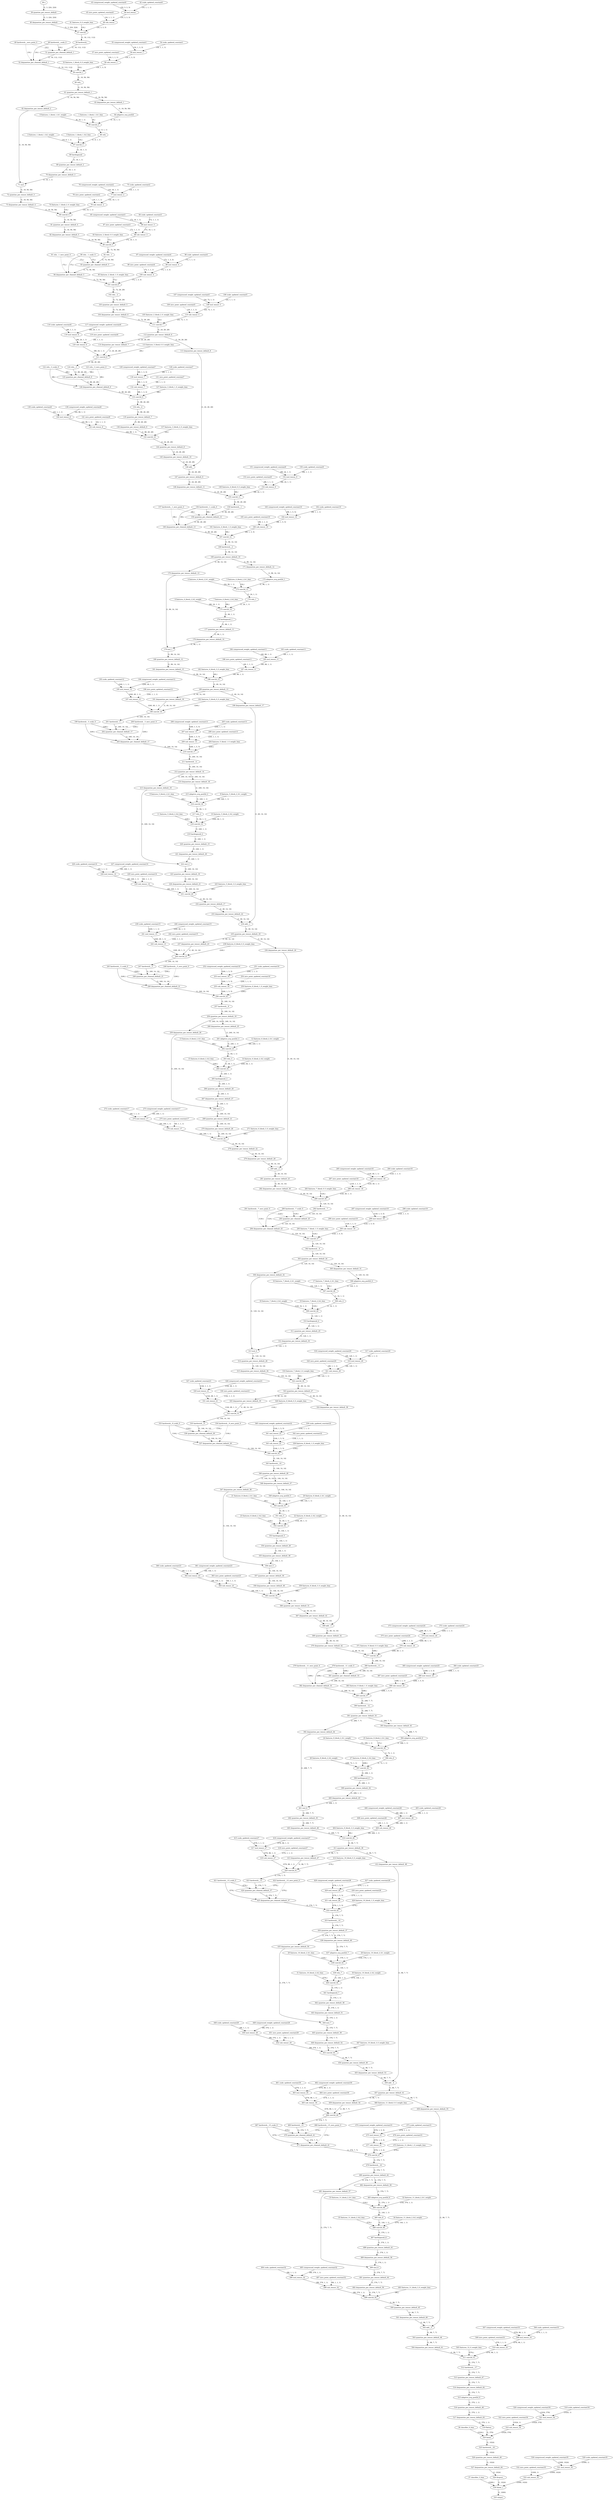 strict digraph  {
"0 features_1_block_1_fc1_weight" [id=0, type=get_attr];
"1 features_1_block_1_fc1_bias" [id=1, type=get_attr];
"2 features_1_block_1_fc2_weight" [id=2, type=get_attr];
"3 features_1_block_1_fc2_bias" [id=3, type=get_attr];
"4 features_4_block_2_fc1_weight" [id=4, type=get_attr];
"5 features_4_block_2_fc1_bias" [id=5, type=get_attr];
"6 features_4_block_2_fc2_weight" [id=6, type=get_attr];
"7 features_4_block_2_fc2_bias" [id=7, type=get_attr];
"8 features_5_block_2_fc1_weight" [id=8, type=get_attr];
"9 features_5_block_2_fc1_bias" [id=9, type=get_attr];
"10 features_5_block_2_fc2_weight" [id=10, type=get_attr];
"11 features_5_block_2_fc2_bias" [id=11, type=get_attr];
"12 features_6_block_2_fc1_weight" [id=12, type=get_attr];
"13 features_6_block_2_fc1_bias" [id=13, type=get_attr];
"14 features_6_block_2_fc2_weight" [id=14, type=get_attr];
"15 features_6_block_2_fc2_bias" [id=15, type=get_attr];
"16 features_7_block_2_fc1_weight" [id=16, type=get_attr];
"17 features_7_block_2_fc1_bias" [id=17, type=get_attr];
"18 features_7_block_2_fc2_weight" [id=18, type=get_attr];
"19 features_7_block_2_fc2_bias" [id=19, type=get_attr];
"20 features_8_block_2_fc1_weight" [id=20, type=get_attr];
"21 features_8_block_2_fc1_bias" [id=21, type=get_attr];
"22 features_8_block_2_fc2_weight" [id=22, type=get_attr];
"23 features_8_block_2_fc2_bias" [id=23, type=get_attr];
"24 features_9_block_2_fc1_weight" [id=24, type=get_attr];
"25 features_9_block_2_fc1_bias" [id=25, type=get_attr];
"26 features_9_block_2_fc2_weight" [id=26, type=get_attr];
"27 features_9_block_2_fc2_bias" [id=27, type=get_attr];
"28 features_10_block_2_fc1_weight" [id=28, type=get_attr];
"29 features_10_block_2_fc1_bias" [id=29, type=get_attr];
"30 features_10_block_2_fc2_weight" [id=30, type=get_attr];
"31 features_10_block_2_fc2_bias" [id=31, type=get_attr];
"32 features_11_block_2_fc1_weight" [id=32, type=get_attr];
"33 features_11_block_2_fc1_bias" [id=33, type=get_attr];
"34 features_11_block_2_fc2_weight" [id=34, type=get_attr];
"35 features_11_block_2_fc2_bias" [id=35, type=get_attr];
"36 classifier_0_bias" [id=36, type=get_attr];
"37 classifier_3_bias" [id=37, type=get_attr];
"38 x" [id=38, type=input];
"39 quantize_per_tensor_default" [id=39, type=quantize_per_tensor];
"40 dequantize_per_tensor_default" [id=40, type=dequantize_per_tensor];
"41 features_0_0_weight_bias" [id=41, type=get_attr];
"42 scale_updated_constant0" [id=42, type=get_attr];
"43 compressed_weight_updated_constant0" [id=43, type=get_attr];
"44 mul_tensor" [id=44, type=mul];
"45 zero_point_updated_constant0" [id=45, type=get_attr];
"46 sub_tensor" [id=46, type=sub];
"47 conv2d" [id=47, type=conv2d];
"48 hardswish__scale_0" [id=48, type=get_attr];
"49 hardswish__zero_point_0" [id=49, type=get_attr];
"50 hardswish_" [id=50, type=hardswish_];
"51 quantize_per_channel_default_1" [id=51, type=quantize_per_channel];
"52 dequantize_per_channel_default_1" [id=52, type=dequantize_per_channel];
"53 features_1_block_0_0_weight_bias" [id=53, type=get_attr];
"54 scale_updated_constant1" [id=54, type=get_attr];
"55 compressed_weight_updated_constant1" [id=55, type=get_attr];
"56 mul_tensor_1" [id=56, type=mul];
"57 zero_point_updated_constant1" [id=57, type=get_attr];
"58 sub_tensor_1" [id=58, type=sub];
"59 conv2d_1" [id=59, type=conv2d];
"60 relu_" [id=60, type=relu_];
"61 quantize_per_tensor_default_1" [id=61, type=quantize_per_tensor];
"62 dequantize_per_tensor_default_2" [id=62, type=dequantize_per_tensor];
"63 dequantize_per_tensor_default_1" [id=63, type=dequantize_per_tensor];
"64 adaptive_avg_pool2d" [id=64, type=adaptive_avg_pool2d];
"65 conv2d_2" [id=65, type=conv2d];
"66 relu" [id=66, type=relu];
"67 conv2d_3" [id=67, type=conv2d];
"68 hardsigmoid" [id=68, type=hardsigmoid];
"69 quantize_per_tensor_default_2" [id=69, type=quantize_per_tensor];
"70 dequantize_per_tensor_default_3" [id=70, type=dequantize_per_tensor];
"71 mul" [id=71, type=mul];
"72 quantize_per_tensor_default_3" [id=72, type=quantize_per_tensor];
"73 dequantize_per_tensor_default_4" [id=73, type=dequantize_per_tensor];
"74 features_1_block_2_0_weight_bias" [id=74, type=get_attr];
"75 scale_updated_constant2" [id=75, type=get_attr];
"76 compressed_weight_updated_constant2" [id=76, type=get_attr];
"77 mul_tensor_2" [id=77, type=mul];
"78 zero_point_updated_constant2" [id=78, type=get_attr];
"79 sub_tensor_2" [id=79, type=sub];
"80 conv2d_4" [id=80, type=conv2d];
"81 quantize_per_tensor_default_4" [id=81, type=quantize_per_tensor];
"82 dequantize_per_tensor_default_5" [id=82, type=dequantize_per_tensor];
"83 features_2_block_0_0_weight_bias" [id=83, type=get_attr];
"84 scale_updated_constant3" [id=84, type=get_attr];
"85 compressed_weight_updated_constant3" [id=85, type=get_attr];
"86 mul_tensor_3" [id=86, type=mul];
"87 zero_point_updated_constant3" [id=87, type=get_attr];
"88 sub_tensor_3" [id=88, type=sub];
"89 conv2d_5" [id=89, type=conv2d];
"90 relu__1_scale_0" [id=90, type=get_attr];
"91 relu__1_zero_point_0" [id=91, type=get_attr];
"92 relu__1" [id=92, type=relu_];
"93 quantize_per_channel_default_5" [id=93, type=quantize_per_channel];
"94 dequantize_per_channel_default_5" [id=94, type=dequantize_per_channel];
"95 features_2_block_1_0_weight_bias" [id=95, type=get_attr];
"96 scale_updated_constant4" [id=96, type=get_attr];
"97 compressed_weight_updated_constant4" [id=97, type=get_attr];
"98 mul_tensor_4" [id=98, type=mul];
"99 zero_point_updated_constant4" [id=99, type=get_attr];
"100 sub_tensor_4" [id=100, type=sub];
"101 conv2d_6" [id=101, type=conv2d];
"102 relu__2" [id=102, type=relu_];
"103 quantize_per_tensor_default_5" [id=103, type=quantize_per_tensor];
"104 dequantize_per_tensor_default_6" [id=104, type=dequantize_per_tensor];
"105 features_2_block_2_0_weight_bias" [id=105, type=get_attr];
"106 scale_updated_constant5" [id=106, type=get_attr];
"107 compressed_weight_updated_constant5" [id=107, type=get_attr];
"108 mul_tensor_5" [id=108, type=mul];
"109 zero_point_updated_constant5" [id=109, type=get_attr];
"110 sub_tensor_5" [id=110, type=sub];
"111 conv2d_7" [id=111, type=conv2d];
"112 quantize_per_tensor_default_6" [id=112, type=quantize_per_tensor];
"113 dequantize_per_tensor_default_8" [id=113, type=dequantize_per_tensor];
"114 dequantize_per_tensor_default_7" [id=114, type=dequantize_per_tensor];
"115 features_3_block_0_0_weight_bias" [id=115, type=get_attr];
"116 scale_updated_constant6" [id=116, type=get_attr];
"117 compressed_weight_updated_constant6" [id=117, type=get_attr];
"118 mul_tensor_6" [id=118, type=mul];
"119 zero_point_updated_constant6" [id=119, type=get_attr];
"120 sub_tensor_6" [id=120, type=sub];
"121 conv2d_8" [id=121, type=conv2d];
"122 relu__3_scale_0" [id=122, type=get_attr];
"123 relu__3_zero_point_0" [id=123, type=get_attr];
"124 relu__3" [id=124, type=relu_];
"125 quantize_per_channel_default_9" [id=125, type=quantize_per_channel];
"126 dequantize_per_channel_default_9" [id=126, type=dequantize_per_channel];
"127 features_3_block_1_0_weight_bias" [id=127, type=get_attr];
"128 scale_updated_constant7" [id=128, type=get_attr];
"129 compressed_weight_updated_constant7" [id=129, type=get_attr];
"130 mul_tensor_7" [id=130, type=mul];
"131 zero_point_updated_constant7" [id=131, type=get_attr];
"132 sub_tensor_7" [id=132, type=sub];
"133 conv2d_9" [id=133, type=conv2d];
"134 relu__4" [id=134, type=relu_];
"135 quantize_per_tensor_default_7" [id=135, type=quantize_per_tensor];
"136 dequantize_per_tensor_default_9" [id=136, type=dequantize_per_tensor];
"137 features_3_block_2_0_weight_bias" [id=137, type=get_attr];
"138 scale_updated_constant8" [id=138, type=get_attr];
"139 compressed_weight_updated_constant8" [id=139, type=get_attr];
"140 mul_tensor_8" [id=140, type=mul];
"141 zero_point_updated_constant8" [id=141, type=get_attr];
"142 sub_tensor_8" [id=142, type=sub];
"143 conv2d_10" [id=143, type=conv2d];
"144 quantize_per_tensor_default_8" [id=144, type=quantize_per_tensor];
"145 dequantize_per_tensor_default_10" [id=145, type=dequantize_per_tensor];
"146 add_" [id=146, type=add_];
"147 quantize_per_tensor_default_9" [id=147, type=quantize_per_tensor];
"148 dequantize_per_tensor_default_11" [id=148, type=dequantize_per_tensor];
"149 features_4_block_0_0_weight_bias" [id=149, type=get_attr];
"150 scale_updated_constant9" [id=150, type=get_attr];
"151 compressed_weight_updated_constant9" [id=151, type=get_attr];
"152 mul_tensor_9" [id=152, type=mul];
"153 zero_point_updated_constant9" [id=153, type=get_attr];
"154 sub_tensor_9" [id=154, type=sub];
"155 conv2d_11" [id=155, type=conv2d];
"156 hardswish__1_scale_0" [id=156, type=get_attr];
"157 hardswish__1_zero_point_0" [id=157, type=get_attr];
"158 hardswish__1" [id=158, type=hardswish_];
"159 quantize_per_channel_default_13" [id=159, type=quantize_per_channel];
"160 dequantize_per_channel_default_13" [id=160, type=dequantize_per_channel];
"161 features_4_block_1_0_weight_bias" [id=161, type=get_attr];
"162 scale_updated_constant10" [id=162, type=get_attr];
"163 compressed_weight_updated_constant10" [id=163, type=get_attr];
"164 mul_tensor_10" [id=164, type=mul];
"165 zero_point_updated_constant10" [id=165, type=get_attr];
"166 sub_tensor_10" [id=166, type=sub];
"167 conv2d_12" [id=167, type=conv2d];
"168 hardswish__2" [id=168, type=hardswish_];
"169 quantize_per_tensor_default_10" [id=169, type=quantize_per_tensor];
"170 dequantize_per_tensor_default_13" [id=170, type=dequantize_per_tensor];
"171 dequantize_per_tensor_default_12" [id=171, type=dequantize_per_tensor];
"172 adaptive_avg_pool2d_1" [id=172, type=adaptive_avg_pool2d];
"173 conv2d_13" [id=173, type=conv2d];
"174 relu_1" [id=174, type=relu];
"175 conv2d_14" [id=175, type=conv2d];
"176 hardsigmoid_1" [id=176, type=hardsigmoid];
"177 quantize_per_tensor_default_11" [id=177, type=quantize_per_tensor];
"178 dequantize_per_tensor_default_14" [id=178, type=dequantize_per_tensor];
"179 mul_1" [id=179, type=mul];
"180 quantize_per_tensor_default_12" [id=180, type=quantize_per_tensor];
"181 dequantize_per_tensor_default_15" [id=181, type=dequantize_per_tensor];
"182 features_4_block_3_0_weight_bias" [id=182, type=get_attr];
"183 scale_updated_constant11" [id=183, type=get_attr];
"184 compressed_weight_updated_constant11" [id=184, type=get_attr];
"185 mul_tensor_11" [id=185, type=mul];
"186 zero_point_updated_constant11" [id=186, type=get_attr];
"187 sub_tensor_11" [id=187, type=sub];
"188 conv2d_15" [id=188, type=conv2d];
"189 quantize_per_tensor_default_13" [id=189, type=quantize_per_tensor];
"190 dequantize_per_tensor_default_17" [id=190, type=dequantize_per_tensor];
"191 dequantize_per_tensor_default_16" [id=191, type=dequantize_per_tensor];
"192 features_5_block_0_0_weight_bias" [id=192, type=get_attr];
"193 scale_updated_constant12" [id=193, type=get_attr];
"194 compressed_weight_updated_constant12" [id=194, type=get_attr];
"195 mul_tensor_12" [id=195, type=mul];
"196 zero_point_updated_constant12" [id=196, type=get_attr];
"197 sub_tensor_12" [id=197, type=sub];
"198 conv2d_16" [id=198, type=conv2d];
"199 hardswish__3_scale_0" [id=199, type=get_attr];
"200 hardswish__3_zero_point_0" [id=200, type=get_attr];
"201 hardswish__3" [id=201, type=hardswish_];
"202 quantize_per_channel_default_17" [id=202, type=quantize_per_channel];
"203 dequantize_per_channel_default_17" [id=203, type=dequantize_per_channel];
"204 features_5_block_1_0_weight_bias" [id=204, type=get_attr];
"205 scale_updated_constant13" [id=205, type=get_attr];
"206 compressed_weight_updated_constant13" [id=206, type=get_attr];
"207 mul_tensor_13" [id=207, type=mul];
"208 zero_point_updated_constant13" [id=208, type=get_attr];
"209 sub_tensor_13" [id=209, type=sub];
"210 conv2d_17" [id=210, type=conv2d];
"211 hardswish__4" [id=211, type=hardswish_];
"212 quantize_per_tensor_default_14" [id=212, type=quantize_per_tensor];
"213 dequantize_per_tensor_default_19" [id=213, type=dequantize_per_tensor];
"214 dequantize_per_tensor_default_18" [id=214, type=dequantize_per_tensor];
"215 adaptive_avg_pool2d_2" [id=215, type=adaptive_avg_pool2d];
"216 conv2d_18" [id=216, type=conv2d];
"217 relu_2" [id=217, type=relu];
"218 conv2d_19" [id=218, type=conv2d];
"219 hardsigmoid_2" [id=219, type=hardsigmoid];
"220 quantize_per_tensor_default_15" [id=220, type=quantize_per_tensor];
"221 dequantize_per_tensor_default_20" [id=221, type=dequantize_per_tensor];
"222 mul_2" [id=222, type=mul];
"223 quantize_per_tensor_default_16" [id=223, type=quantize_per_tensor];
"224 dequantize_per_tensor_default_21" [id=224, type=dequantize_per_tensor];
"225 features_5_block_3_0_weight_bias" [id=225, type=get_attr];
"226 scale_updated_constant14" [id=226, type=get_attr];
"227 compressed_weight_updated_constant14" [id=227, type=get_attr];
"228 mul_tensor_14" [id=228, type=mul];
"229 zero_point_updated_constant14" [id=229, type=get_attr];
"230 sub_tensor_14" [id=230, type=sub];
"231 conv2d_20" [id=231, type=conv2d];
"232 quantize_per_tensor_default_17" [id=232, type=quantize_per_tensor];
"233 dequantize_per_tensor_default_22" [id=233, type=dequantize_per_tensor];
"234 add__1" [id=234, type=add_];
"235 quantize_per_tensor_default_18" [id=235, type=quantize_per_tensor];
"236 dequantize_per_tensor_default_24" [id=236, type=dequantize_per_tensor];
"237 dequantize_per_tensor_default_23" [id=237, type=dequantize_per_tensor];
"238 features_6_block_0_0_weight_bias" [id=238, type=get_attr];
"239 scale_updated_constant15" [id=239, type=get_attr];
"240 compressed_weight_updated_constant15" [id=240, type=get_attr];
"241 mul_tensor_15" [id=241, type=mul];
"242 zero_point_updated_constant15" [id=242, type=get_attr];
"243 sub_tensor_15" [id=243, type=sub];
"244 conv2d_21" [id=244, type=conv2d];
"245 hardswish__5_scale_0" [id=245, type=get_attr];
"246 hardswish__5_zero_point_0" [id=246, type=get_attr];
"247 hardswish__5" [id=247, type=hardswish_];
"248 quantize_per_channel_default_21" [id=248, type=quantize_per_channel];
"249 dequantize_per_channel_default_21" [id=249, type=dequantize_per_channel];
"250 features_6_block_1_0_weight_bias" [id=250, type=get_attr];
"251 scale_updated_constant16" [id=251, type=get_attr];
"252 compressed_weight_updated_constant16" [id=252, type=get_attr];
"253 mul_tensor_16" [id=253, type=mul];
"254 zero_point_updated_constant16" [id=254, type=get_attr];
"255 sub_tensor_16" [id=255, type=sub];
"256 conv2d_22" [id=256, type=conv2d];
"257 hardswish__6" [id=257, type=hardswish_];
"258 quantize_per_tensor_default_19" [id=258, type=quantize_per_tensor];
"259 dequantize_per_tensor_default_26" [id=259, type=dequantize_per_tensor];
"260 dequantize_per_tensor_default_25" [id=260, type=dequantize_per_tensor];
"261 adaptive_avg_pool2d_3" [id=261, type=adaptive_avg_pool2d];
"262 conv2d_23" [id=262, type=conv2d];
"263 relu_3" [id=263, type=relu];
"264 conv2d_24" [id=264, type=conv2d];
"265 hardsigmoid_3" [id=265, type=hardsigmoid];
"266 quantize_per_tensor_default_20" [id=266, type=quantize_per_tensor];
"267 dequantize_per_tensor_default_27" [id=267, type=dequantize_per_tensor];
"268 mul_3" [id=268, type=mul];
"269 quantize_per_tensor_default_21" [id=269, type=quantize_per_tensor];
"270 dequantize_per_tensor_default_28" [id=270, type=dequantize_per_tensor];
"271 features_6_block_3_0_weight_bias" [id=271, type=get_attr];
"272 scale_updated_constant17" [id=272, type=get_attr];
"273 compressed_weight_updated_constant17" [id=273, type=get_attr];
"274 mul_tensor_17" [id=274, type=mul];
"275 zero_point_updated_constant17" [id=275, type=get_attr];
"276 sub_tensor_17" [id=276, type=sub];
"277 conv2d_25" [id=277, type=conv2d];
"278 quantize_per_tensor_default_22" [id=278, type=quantize_per_tensor];
"279 dequantize_per_tensor_default_29" [id=279, type=dequantize_per_tensor];
"280 add__2" [id=280, type=add_];
"281 quantize_per_tensor_default_23" [id=281, type=quantize_per_tensor];
"282 dequantize_per_tensor_default_30" [id=282, type=dequantize_per_tensor];
"283 features_7_block_0_0_weight_bias" [id=283, type=get_attr];
"284 scale_updated_constant18" [id=284, type=get_attr];
"285 compressed_weight_updated_constant18" [id=285, type=get_attr];
"286 mul_tensor_18" [id=286, type=mul];
"287 zero_point_updated_constant18" [id=287, type=get_attr];
"288 sub_tensor_18" [id=288, type=sub];
"289 conv2d_26" [id=289, type=conv2d];
"290 hardswish__7_scale_0" [id=290, type=get_attr];
"291 hardswish__7_zero_point_0" [id=291, type=get_attr];
"292 hardswish__7" [id=292, type=hardswish_];
"293 quantize_per_channel_default_25" [id=293, type=quantize_per_channel];
"294 dequantize_per_channel_default_25" [id=294, type=dequantize_per_channel];
"295 features_7_block_1_0_weight_bias" [id=295, type=get_attr];
"296 scale_updated_constant19" [id=296, type=get_attr];
"297 compressed_weight_updated_constant19" [id=297, type=get_attr];
"298 mul_tensor_19" [id=298, type=mul];
"299 zero_point_updated_constant19" [id=299, type=get_attr];
"300 sub_tensor_19" [id=300, type=sub];
"301 conv2d_27" [id=301, type=conv2d];
"302 hardswish__8" [id=302, type=hardswish_];
"303 quantize_per_tensor_default_24" [id=303, type=quantize_per_tensor];
"304 dequantize_per_tensor_default_32" [id=304, type=dequantize_per_tensor];
"305 dequantize_per_tensor_default_31" [id=305, type=dequantize_per_tensor];
"306 adaptive_avg_pool2d_4" [id=306, type=adaptive_avg_pool2d];
"307 conv2d_28" [id=307, type=conv2d];
"308 relu_4" [id=308, type=relu];
"309 conv2d_29" [id=309, type=conv2d];
"310 hardsigmoid_4" [id=310, type=hardsigmoid];
"311 quantize_per_tensor_default_25" [id=311, type=quantize_per_tensor];
"312 dequantize_per_tensor_default_33" [id=312, type=dequantize_per_tensor];
"313 mul_4" [id=313, type=mul];
"314 quantize_per_tensor_default_26" [id=314, type=quantize_per_tensor];
"315 dequantize_per_tensor_default_34" [id=315, type=dequantize_per_tensor];
"316 features_7_block_3_0_weight_bias" [id=316, type=get_attr];
"317 scale_updated_constant20" [id=317, type=get_attr];
"318 compressed_weight_updated_constant20" [id=318, type=get_attr];
"319 mul_tensor_20" [id=319, type=mul];
"320 zero_point_updated_constant20" [id=320, type=get_attr];
"321 sub_tensor_20" [id=321, type=sub];
"322 conv2d_30" [id=322, type=conv2d];
"323 quantize_per_tensor_default_27" [id=323, type=quantize_per_tensor];
"324 dequantize_per_tensor_default_36" [id=324, type=dequantize_per_tensor];
"325 dequantize_per_tensor_default_35" [id=325, type=dequantize_per_tensor];
"326 features_8_block_0_0_weight_bias" [id=326, type=get_attr];
"327 scale_updated_constant21" [id=327, type=get_attr];
"328 compressed_weight_updated_constant21" [id=328, type=get_attr];
"329 mul_tensor_21" [id=329, type=mul];
"330 zero_point_updated_constant21" [id=330, type=get_attr];
"331 sub_tensor_21" [id=331, type=sub];
"332 conv2d_31" [id=332, type=conv2d];
"333 hardswish__9_scale_0" [id=333, type=get_attr];
"334 hardswish__9_zero_point_0" [id=334, type=get_attr];
"335 hardswish__9" [id=335, type=hardswish_];
"336 quantize_per_channel_default_29" [id=336, type=quantize_per_channel];
"337 dequantize_per_channel_default_29" [id=337, type=dequantize_per_channel];
"338 features_8_block_1_0_weight_bias" [id=338, type=get_attr];
"339 scale_updated_constant22" [id=339, type=get_attr];
"340 compressed_weight_updated_constant22" [id=340, type=get_attr];
"341 mul_tensor_22" [id=341, type=mul];
"342 zero_point_updated_constant22" [id=342, type=get_attr];
"343 sub_tensor_22" [id=343, type=sub];
"344 conv2d_32" [id=344, type=conv2d];
"345 hardswish__10" [id=345, type=hardswish_];
"346 quantize_per_tensor_default_28" [id=346, type=quantize_per_tensor];
"347 dequantize_per_tensor_default_38" [id=347, type=dequantize_per_tensor];
"348 dequantize_per_tensor_default_37" [id=348, type=dequantize_per_tensor];
"349 adaptive_avg_pool2d_5" [id=349, type=adaptive_avg_pool2d];
"350 conv2d_33" [id=350, type=conv2d];
"351 relu_5" [id=351, type=relu];
"352 conv2d_34" [id=352, type=conv2d];
"353 hardsigmoid_5" [id=353, type=hardsigmoid];
"354 quantize_per_tensor_default_29" [id=354, type=quantize_per_tensor];
"355 dequantize_per_tensor_default_39" [id=355, type=dequantize_per_tensor];
"356 mul_5" [id=356, type=mul];
"357 quantize_per_tensor_default_30" [id=357, type=quantize_per_tensor];
"358 dequantize_per_tensor_default_40" [id=358, type=dequantize_per_tensor];
"359 features_8_block_3_0_weight_bias" [id=359, type=get_attr];
"360 scale_updated_constant23" [id=360, type=get_attr];
"361 compressed_weight_updated_constant23" [id=361, type=get_attr];
"362 mul_tensor_23" [id=362, type=mul];
"363 zero_point_updated_constant23" [id=363, type=get_attr];
"364 sub_tensor_23" [id=364, type=sub];
"365 conv2d_35" [id=365, type=conv2d];
"366 quantize_per_tensor_default_31" [id=366, type=quantize_per_tensor];
"367 dequantize_per_tensor_default_41" [id=367, type=dequantize_per_tensor];
"368 add__3" [id=368, type=add_];
"369 quantize_per_tensor_default_32" [id=369, type=quantize_per_tensor];
"370 dequantize_per_tensor_default_42" [id=370, type=dequantize_per_tensor];
"371 features_9_block_0_0_weight_bias" [id=371, type=get_attr];
"372 scale_updated_constant24" [id=372, type=get_attr];
"373 compressed_weight_updated_constant24" [id=373, type=get_attr];
"374 mul_tensor_24" [id=374, type=mul];
"375 zero_point_updated_constant24" [id=375, type=get_attr];
"376 sub_tensor_24" [id=376, type=sub];
"377 conv2d_36" [id=377, type=conv2d];
"378 hardswish__11_scale_0" [id=378, type=get_attr];
"379 hardswish__11_zero_point_0" [id=379, type=get_attr];
"380 hardswish__11" [id=380, type=hardswish_];
"381 quantize_per_channel_default_33" [id=381, type=quantize_per_channel];
"382 dequantize_per_channel_default_33" [id=382, type=dequantize_per_channel];
"383 features_9_block_1_0_weight_bias" [id=383, type=get_attr];
"384 scale_updated_constant25" [id=384, type=get_attr];
"385 compressed_weight_updated_constant25" [id=385, type=get_attr];
"386 mul_tensor_25" [id=386, type=mul];
"387 zero_point_updated_constant25" [id=387, type=get_attr];
"388 sub_tensor_25" [id=388, type=sub];
"389 conv2d_37" [id=389, type=conv2d];
"390 hardswish__12" [id=390, type=hardswish_];
"391 quantize_per_tensor_default_33" [id=391, type=quantize_per_tensor];
"392 dequantize_per_tensor_default_44" [id=392, type=dequantize_per_tensor];
"393 dequantize_per_tensor_default_43" [id=393, type=dequantize_per_tensor];
"394 adaptive_avg_pool2d_6" [id=394, type=adaptive_avg_pool2d];
"395 conv2d_38" [id=395, type=conv2d];
"396 relu_6" [id=396, type=relu];
"397 conv2d_39" [id=397, type=conv2d];
"398 hardsigmoid_6" [id=398, type=hardsigmoid];
"399 quantize_per_tensor_default_34" [id=399, type=quantize_per_tensor];
"400 dequantize_per_tensor_default_45" [id=400, type=dequantize_per_tensor];
"401 mul_6" [id=401, type=mul];
"402 quantize_per_tensor_default_35" [id=402, type=quantize_per_tensor];
"403 dequantize_per_tensor_default_46" [id=403, type=dequantize_per_tensor];
"404 features_9_block_3_0_weight_bias" [id=404, type=get_attr];
"405 scale_updated_constant26" [id=405, type=get_attr];
"406 compressed_weight_updated_constant26" [id=406, type=get_attr];
"407 mul_tensor_26" [id=407, type=mul];
"408 zero_point_updated_constant26" [id=408, type=get_attr];
"409 sub_tensor_26" [id=409, type=sub];
"410 conv2d_40" [id=410, type=conv2d];
"411 quantize_per_tensor_default_36" [id=411, type=quantize_per_tensor];
"412 dequantize_per_tensor_default_48" [id=412, type=dequantize_per_tensor];
"413 dequantize_per_tensor_default_47" [id=413, type=dequantize_per_tensor];
"414 features_10_block_0_0_weight_bias" [id=414, type=get_attr];
"415 scale_updated_constant27" [id=415, type=get_attr];
"416 compressed_weight_updated_constant27" [id=416, type=get_attr];
"417 mul_tensor_27" [id=417, type=mul];
"418 zero_point_updated_constant27" [id=418, type=get_attr];
"419 sub_tensor_27" [id=419, type=sub];
"420 conv2d_41" [id=420, type=conv2d];
"421 hardswish__13_scale_0" [id=421, type=get_attr];
"422 hardswish__13_zero_point_0" [id=422, type=get_attr];
"423 hardswish__13" [id=423, type=hardswish_];
"424 quantize_per_channel_default_37" [id=424, type=quantize_per_channel];
"425 dequantize_per_channel_default_37" [id=425, type=dequantize_per_channel];
"426 features_10_block_1_0_weight_bias" [id=426, type=get_attr];
"427 scale_updated_constant28" [id=427, type=get_attr];
"428 compressed_weight_updated_constant28" [id=428, type=get_attr];
"429 mul_tensor_28" [id=429, type=mul];
"430 zero_point_updated_constant28" [id=430, type=get_attr];
"431 sub_tensor_28" [id=431, type=sub];
"432 conv2d_42" [id=432, type=conv2d];
"433 hardswish__14" [id=433, type=hardswish_];
"434 quantize_per_tensor_default_37" [id=434, type=quantize_per_tensor];
"435 dequantize_per_tensor_default_50" [id=435, type=dequantize_per_tensor];
"436 dequantize_per_tensor_default_49" [id=436, type=dequantize_per_tensor];
"437 adaptive_avg_pool2d_7" [id=437, type=adaptive_avg_pool2d];
"438 conv2d_43" [id=438, type=conv2d];
"439 relu_7" [id=439, type=relu];
"440 conv2d_44" [id=440, type=conv2d];
"441 hardsigmoid_7" [id=441, type=hardsigmoid];
"442 quantize_per_tensor_default_38" [id=442, type=quantize_per_tensor];
"443 dequantize_per_tensor_default_51" [id=443, type=dequantize_per_tensor];
"444 mul_7" [id=444, type=mul];
"445 quantize_per_tensor_default_39" [id=445, type=quantize_per_tensor];
"446 dequantize_per_tensor_default_52" [id=446, type=dequantize_per_tensor];
"447 features_10_block_3_0_weight_bias" [id=447, type=get_attr];
"448 scale_updated_constant29" [id=448, type=get_attr];
"449 compressed_weight_updated_constant29" [id=449, type=get_attr];
"450 mul_tensor_29" [id=450, type=mul];
"451 zero_point_updated_constant29" [id=451, type=get_attr];
"452 sub_tensor_29" [id=452, type=sub];
"453 conv2d_45" [id=453, type=conv2d];
"454 quantize_per_tensor_default_40" [id=454, type=quantize_per_tensor];
"455 dequantize_per_tensor_default_53" [id=455, type=dequantize_per_tensor];
"456 add__4" [id=456, type=add_];
"457 quantize_per_tensor_default_41" [id=457, type=quantize_per_tensor];
"458 dequantize_per_tensor_default_55" [id=458, type=dequantize_per_tensor];
"459 dequantize_per_tensor_default_54" [id=459, type=dequantize_per_tensor];
"460 features_11_block_0_0_weight_bias" [id=460, type=get_attr];
"461 scale_updated_constant30" [id=461, type=get_attr];
"462 compressed_weight_updated_constant30" [id=462, type=get_attr];
"463 mul_tensor_30" [id=463, type=mul];
"464 zero_point_updated_constant30" [id=464, type=get_attr];
"465 sub_tensor_30" [id=465, type=sub];
"466 conv2d_46" [id=466, type=conv2d];
"467 hardswish__15_scale_0" [id=467, type=get_attr];
"468 hardswish__15_zero_point_0" [id=468, type=get_attr];
"469 hardswish__15" [id=469, type=hardswish_];
"470 quantize_per_channel_default_41" [id=470, type=quantize_per_channel];
"471 dequantize_per_channel_default_41" [id=471, type=dequantize_per_channel];
"472 features_11_block_1_0_weight_bias" [id=472, type=get_attr];
"473 scale_updated_constant31" [id=473, type=get_attr];
"474 compressed_weight_updated_constant31" [id=474, type=get_attr];
"475 mul_tensor_31" [id=475, type=mul];
"476 zero_point_updated_constant31" [id=476, type=get_attr];
"477 sub_tensor_31" [id=477, type=sub];
"478 conv2d_47" [id=478, type=conv2d];
"479 hardswish__16" [id=479, type=hardswish_];
"480 quantize_per_tensor_default_42" [id=480, type=quantize_per_tensor];
"481 dequantize_per_tensor_default_57" [id=481, type=dequantize_per_tensor];
"482 dequantize_per_tensor_default_56" [id=482, type=dequantize_per_tensor];
"483 adaptive_avg_pool2d_8" [id=483, type=adaptive_avg_pool2d];
"484 conv2d_48" [id=484, type=conv2d];
"485 relu_8" [id=485, type=relu];
"486 conv2d_49" [id=486, type=conv2d];
"487 hardsigmoid_8" [id=487, type=hardsigmoid];
"488 quantize_per_tensor_default_43" [id=488, type=quantize_per_tensor];
"489 dequantize_per_tensor_default_58" [id=489, type=dequantize_per_tensor];
"490 mul_8" [id=490, type=mul];
"491 quantize_per_tensor_default_44" [id=491, type=quantize_per_tensor];
"492 dequantize_per_tensor_default_59" [id=492, type=dequantize_per_tensor];
"493 features_11_block_3_0_weight_bias" [id=493, type=get_attr];
"494 scale_updated_constant32" [id=494, type=get_attr];
"495 compressed_weight_updated_constant32" [id=495, type=get_attr];
"496 mul_tensor_32" [id=496, type=mul];
"497 zero_point_updated_constant32" [id=497, type=get_attr];
"498 sub_tensor_32" [id=498, type=sub];
"499 conv2d_50" [id=499, type=conv2d];
"500 quantize_per_tensor_default_45" [id=500, type=quantize_per_tensor];
"501 dequantize_per_tensor_default_60" [id=501, type=dequantize_per_tensor];
"502 add__5" [id=502, type=add_];
"503 quantize_per_tensor_default_46" [id=503, type=quantize_per_tensor];
"504 dequantize_per_tensor_default_61" [id=504, type=dequantize_per_tensor];
"505 features_12_0_weight_bias" [id=505, type=get_attr];
"506 scale_updated_constant33" [id=506, type=get_attr];
"507 compressed_weight_updated_constant33" [id=507, type=get_attr];
"508 mul_tensor_33" [id=508, type=mul];
"509 zero_point_updated_constant33" [id=509, type=get_attr];
"510 sub_tensor_33" [id=510, type=sub];
"511 conv2d_51" [id=511, type=conv2d];
"512 hardswish__17" [id=512, type=hardswish_];
"513 quantize_per_tensor_default_47" [id=513, type=quantize_per_tensor];
"514 dequantize_per_tensor_default_62" [id=514, type=dequantize_per_tensor];
"515 adaptive_avg_pool2d_9" [id=515, type=adaptive_avg_pool2d];
"516 quantize_per_tensor_default_48" [id=516, type=quantize_per_tensor];
"517 dequantize_per_tensor_default_63" [id=517, type=dequantize_per_tensor];
"518 flatten" [id=518, type=flatten];
"519 scale_updated_constant34" [id=519, type=get_attr];
"520 compressed_weight_updated_constant34" [id=520, type=get_attr];
"521 mul_tensor_34" [id=521, type=mul];
"522 zero_point_updated_constant34" [id=522, type=get_attr];
"523 sub_tensor_34" [id=523, type=sub];
"524 linear" [id=524, type=linear];
"525 hardswish__18" [id=525, type=hardswish_];
"526 quantize_per_tensor_default_49" [id=526, type=quantize_per_tensor];
"527 dequantize_per_tensor_default_64" [id=527, type=dequantize_per_tensor];
"528 dropout_" [id=528, type=dropout_];
"529 scale_updated_constant35" [id=529, type=get_attr];
"530 compressed_weight_updated_constant35" [id=530, type=get_attr];
"531 mul_tensor_35" [id=531, type=mul];
"532 zero_point_updated_constant35" [id=532, type=get_attr];
"533 sub_tensor_35" [id=533, type=sub];
"534 linear_1" [id=534, type=linear];
"535 output" [id=535, type=output];
"0 features_1_block_1_fc1_weight" -> "65 conv2d_2"  [label="(8, 16, 1, 1)", style=solid];
"1 features_1_block_1_fc1_bias" -> "65 conv2d_2"  [label="(8,)", style=solid];
"2 features_1_block_1_fc2_weight" -> "67 conv2d_3"  [label="(16, 8, 1, 1)", style=solid];
"3 features_1_block_1_fc2_bias" -> "67 conv2d_3"  [label="(16,)", style=solid];
"4 features_4_block_2_fc1_weight" -> "173 conv2d_13"  [label="(24, 96, 1, 1)", style=solid];
"5 features_4_block_2_fc1_bias" -> "173 conv2d_13"  [label="(24,)", style=solid];
"6 features_4_block_2_fc2_weight" -> "175 conv2d_14"  [label="(96, 24, 1, 1)", style=solid];
"7 features_4_block_2_fc2_bias" -> "175 conv2d_14"  [label="(96,)", style=solid];
"8 features_5_block_2_fc1_weight" -> "216 conv2d_18"  [label="(64, 240, 1, 1)", style=solid];
"9 features_5_block_2_fc1_bias" -> "216 conv2d_18"  [label="(64,)", style=solid];
"10 features_5_block_2_fc2_weight" -> "218 conv2d_19"  [label="(240, 64, 1, 1)", style=solid];
"11 features_5_block_2_fc2_bias" -> "218 conv2d_19"  [label="(240,)", style=solid];
"12 features_6_block_2_fc1_weight" -> "262 conv2d_23"  [label="(64, 240, 1, 1)", style=solid];
"13 features_6_block_2_fc1_bias" -> "262 conv2d_23"  [label="(64,)", style=solid];
"14 features_6_block_2_fc2_weight" -> "264 conv2d_24"  [label="(240, 64, 1, 1)", style=solid];
"15 features_6_block_2_fc2_bias" -> "264 conv2d_24"  [label="(240,)", style=solid];
"16 features_7_block_2_fc1_weight" -> "307 conv2d_28"  [label="(32, 120, 1, 1)", style=solid];
"17 features_7_block_2_fc1_bias" -> "307 conv2d_28"  [label="(32,)", style=solid];
"18 features_7_block_2_fc2_weight" -> "309 conv2d_29"  [label="(120, 32, 1, 1)", style=solid];
"19 features_7_block_2_fc2_bias" -> "309 conv2d_29"  [label="(120,)", style=solid];
"20 features_8_block_2_fc1_weight" -> "350 conv2d_33"  [label="(40, 144, 1, 1)", style=solid];
"21 features_8_block_2_fc1_bias" -> "350 conv2d_33"  [label="(40,)", style=solid];
"22 features_8_block_2_fc2_weight" -> "352 conv2d_34"  [label="(144, 40, 1, 1)", style=solid];
"23 features_8_block_2_fc2_bias" -> "352 conv2d_34"  [label="(144,)", style=solid];
"24 features_9_block_2_fc1_weight" -> "395 conv2d_38"  [label="(72, 288, 1, 1)", style=solid];
"25 features_9_block_2_fc1_bias" -> "395 conv2d_38"  [label="(72,)", style=solid];
"26 features_9_block_2_fc2_weight" -> "397 conv2d_39"  [label="(288, 72, 1, 1)", style=solid];
"27 features_9_block_2_fc2_bias" -> "397 conv2d_39"  [label="(288,)", style=solid];
"28 features_10_block_2_fc1_weight" -> "438 conv2d_43"  [label="(144, 576, 1, 1)", style=solid];
"29 features_10_block_2_fc1_bias" -> "438 conv2d_43"  [label="(144,)", style=solid];
"30 features_10_block_2_fc2_weight" -> "440 conv2d_44"  [label="(576, 144, 1, 1)", style=solid];
"31 features_10_block_2_fc2_bias" -> "440 conv2d_44"  [label="(576,)", style=solid];
"32 features_11_block_2_fc1_weight" -> "484 conv2d_48"  [label="(144, 576, 1, 1)", style=solid];
"33 features_11_block_2_fc1_bias" -> "484 conv2d_48"  [label="(144,)", style=solid];
"34 features_11_block_2_fc2_weight" -> "486 conv2d_49"  [label="(576, 144, 1, 1)", style=solid];
"35 features_11_block_2_fc2_bias" -> "486 conv2d_49"  [label="(576,)", style=solid];
"36 classifier_0_bias" -> "524 linear"  [label="(1024,)", style=solid];
"37 classifier_3_bias" -> "534 linear_1"  [label="(1000,)", style=solid];
"38 x" -> "39 quantize_per_tensor_default"  [label="(1, 3, 224, 224)", style=solid];
"39 quantize_per_tensor_default" -> "40 dequantize_per_tensor_default"  [label="(1, 3, 224, 224)", style=solid];
"40 dequantize_per_tensor_default" -> "47 conv2d"  [label="(1, 3, 224, 224)", style=solid];
"41 features_0_0_weight_bias" -> "47 conv2d"  [label="(16,)", style=solid];
"42 scale_updated_constant0" -> "44 mul_tensor"  [label="(16, 1, 1, 1)", style=solid];
"43 compressed_weight_updated_constant0" -> "44 mul_tensor"  [label="(16, 3, 3, 3)", style=solid];
"44 mul_tensor" -> "46 sub_tensor"  [label="(16, 3, 3, 3)", style=solid];
"45 zero_point_updated_constant0" -> "46 sub_tensor"  [label="(16, 1, 1, 1)", style=dashed];
"46 sub_tensor" -> "47 conv2d"  [label="(16, 3, 3, 3)", style=solid];
"47 conv2d" -> "50 hardswish_"  [label="(1, 16, 112, 112)", style=solid];
"48 hardswish__scale_0" -> "51 quantize_per_channel_default_1"  [label="(16,)", style=solid];
"48 hardswish__scale_0" -> "52 dequantize_per_channel_default_1"  [label="(16,)", style=solid];
"49 hardswish__zero_point_0" -> "51 quantize_per_channel_default_1"  [label="(16,)", style=dashed];
"49 hardswish__zero_point_0" -> "52 dequantize_per_channel_default_1"  [label="(16,)", style=dashed];
"50 hardswish_" -> "51 quantize_per_channel_default_1"  [label="(1, 16, 112, 112)", style=solid];
"51 quantize_per_channel_default_1" -> "52 dequantize_per_channel_default_1"  [label="(1, 16, 112, 112)", style=solid];
"52 dequantize_per_channel_default_1" -> "59 conv2d_1"  [label="(1, 16, 112, 112)", style=solid];
"53 features_1_block_0_0_weight_bias" -> "59 conv2d_1"  [label="(16,)", style=solid];
"54 scale_updated_constant1" -> "56 mul_tensor_1"  [label="(16, 1, 1, 1)", style=solid];
"55 compressed_weight_updated_constant1" -> "56 mul_tensor_1"  [label="(16, 1, 3, 3)", style=solid];
"56 mul_tensor_1" -> "58 sub_tensor_1"  [label="(16, 1, 3, 3)", style=solid];
"57 zero_point_updated_constant1" -> "58 sub_tensor_1"  [label="(16, 1, 1, 1)", style=dashed];
"58 sub_tensor_1" -> "59 conv2d_1"  [label="(16, 1, 3, 3)", style=solid];
"59 conv2d_1" -> "60 relu_"  [label="(1, 16, 56, 56)", style=solid];
"60 relu_" -> "61 quantize_per_tensor_default_1"  [label="(1, 16, 56, 56)", style=solid];
"61 quantize_per_tensor_default_1" -> "62 dequantize_per_tensor_default_2"  [label="(1, 16, 56, 56)", style=solid];
"61 quantize_per_tensor_default_1" -> "63 dequantize_per_tensor_default_1"  [label="(1, 16, 56, 56)", style=solid];
"62 dequantize_per_tensor_default_2" -> "71 mul"  [label="(1, 16, 56, 56)", style=solid];
"63 dequantize_per_tensor_default_1" -> "64 adaptive_avg_pool2d"  [label="(1, 16, 56, 56)", style=solid];
"64 adaptive_avg_pool2d" -> "65 conv2d_2"  [label="(1, 16, 1, 1)", style=solid];
"65 conv2d_2" -> "66 relu"  [label="(1, 8, 1, 1)", style=solid];
"66 relu" -> "67 conv2d_3"  [label="(1, 8, 1, 1)", style=solid];
"67 conv2d_3" -> "68 hardsigmoid"  [label="(1, 16, 1, 1)", style=solid];
"68 hardsigmoid" -> "69 quantize_per_tensor_default_2"  [label="(1, 16, 1, 1)", style=solid];
"69 quantize_per_tensor_default_2" -> "70 dequantize_per_tensor_default_3"  [label="(1, 16, 1, 1)", style=solid];
"70 dequantize_per_tensor_default_3" -> "71 mul"  [label="(1, 16, 1, 1)", style=solid];
"71 mul" -> "72 quantize_per_tensor_default_3"  [label="(1, 16, 56, 56)", style=solid];
"72 quantize_per_tensor_default_3" -> "73 dequantize_per_tensor_default_4"  [label="(1, 16, 56, 56)", style=solid];
"73 dequantize_per_tensor_default_4" -> "80 conv2d_4"  [label="(1, 16, 56, 56)", style=solid];
"74 features_1_block_2_0_weight_bias" -> "80 conv2d_4"  [label="(16,)", style=solid];
"75 scale_updated_constant2" -> "77 mul_tensor_2"  [label="(16, 1, 1, 1)", style=solid];
"76 compressed_weight_updated_constant2" -> "77 mul_tensor_2"  [label="(16, 16, 1, 1)", style=solid];
"77 mul_tensor_2" -> "79 sub_tensor_2"  [label="(16, 16, 1, 1)", style=solid];
"78 zero_point_updated_constant2" -> "79 sub_tensor_2"  [label="(16, 1, 1, 1)", style=dashed];
"79 sub_tensor_2" -> "80 conv2d_4"  [label="(16, 16, 1, 1)", style=solid];
"80 conv2d_4" -> "81 quantize_per_tensor_default_4"  [label="(1, 16, 56, 56)", style=solid];
"81 quantize_per_tensor_default_4" -> "82 dequantize_per_tensor_default_5"  [label="(1, 16, 56, 56)", style=solid];
"82 dequantize_per_tensor_default_5" -> "89 conv2d_5"  [label="(1, 16, 56, 56)", style=solid];
"83 features_2_block_0_0_weight_bias" -> "89 conv2d_5"  [label="(72,)", style=solid];
"84 scale_updated_constant3" -> "86 mul_tensor_3"  [label="(72, 1, 1, 1)", style=solid];
"85 compressed_weight_updated_constant3" -> "86 mul_tensor_3"  [label="(72, 16, 1, 1)", style=solid];
"86 mul_tensor_3" -> "88 sub_tensor_3"  [label="(72, 16, 1, 1)", style=solid];
"87 zero_point_updated_constant3" -> "88 sub_tensor_3"  [label="(72, 1, 1, 1)", style=dashed];
"88 sub_tensor_3" -> "89 conv2d_5"  [label="(72, 16, 1, 1)", style=solid];
"89 conv2d_5" -> "92 relu__1"  [label="(1, 72, 56, 56)", style=solid];
"90 relu__1_scale_0" -> "93 quantize_per_channel_default_5"  [label="(72,)", style=solid];
"90 relu__1_scale_0" -> "94 dequantize_per_channel_default_5"  [label="(72,)", style=solid];
"91 relu__1_zero_point_0" -> "93 quantize_per_channel_default_5"  [label="(72,)", style=dashed];
"91 relu__1_zero_point_0" -> "94 dequantize_per_channel_default_5"  [label="(72,)", style=dashed];
"92 relu__1" -> "93 quantize_per_channel_default_5"  [label="(1, 72, 56, 56)", style=solid];
"93 quantize_per_channel_default_5" -> "94 dequantize_per_channel_default_5"  [label="(1, 72, 56, 56)", style=solid];
"94 dequantize_per_channel_default_5" -> "101 conv2d_6"  [label="(1, 72, 56, 56)", style=solid];
"95 features_2_block_1_0_weight_bias" -> "101 conv2d_6"  [label="(72,)", style=solid];
"96 scale_updated_constant4" -> "98 mul_tensor_4"  [label="(72, 1, 1, 1)", style=solid];
"97 compressed_weight_updated_constant4" -> "98 mul_tensor_4"  [label="(72, 1, 3, 3)", style=solid];
"98 mul_tensor_4" -> "100 sub_tensor_4"  [label="(72, 1, 3, 3)", style=solid];
"99 zero_point_updated_constant4" -> "100 sub_tensor_4"  [label="(72, 1, 1, 1)", style=dashed];
"100 sub_tensor_4" -> "101 conv2d_6"  [label="(72, 1, 3, 3)", style=solid];
"101 conv2d_6" -> "102 relu__2"  [label="(1, 72, 28, 28)", style=solid];
"102 relu__2" -> "103 quantize_per_tensor_default_5"  [label="(1, 72, 28, 28)", style=solid];
"103 quantize_per_tensor_default_5" -> "104 dequantize_per_tensor_default_6"  [label="(1, 72, 28, 28)", style=solid];
"104 dequantize_per_tensor_default_6" -> "111 conv2d_7"  [label="(1, 72, 28, 28)", style=solid];
"105 features_2_block_2_0_weight_bias" -> "111 conv2d_7"  [label="(24,)", style=solid];
"106 scale_updated_constant5" -> "108 mul_tensor_5"  [label="(24, 1, 1, 1)", style=solid];
"107 compressed_weight_updated_constant5" -> "108 mul_tensor_5"  [label="(24, 72, 1, 1)", style=solid];
"108 mul_tensor_5" -> "110 sub_tensor_5"  [label="(24, 72, 1, 1)", style=solid];
"109 zero_point_updated_constant5" -> "110 sub_tensor_5"  [label="(24, 1, 1, 1)", style=dashed];
"110 sub_tensor_5" -> "111 conv2d_7"  [label="(24, 72, 1, 1)", style=solid];
"111 conv2d_7" -> "112 quantize_per_tensor_default_6"  [label="(1, 24, 28, 28)", style=solid];
"112 quantize_per_tensor_default_6" -> "113 dequantize_per_tensor_default_8"  [label="(1, 24, 28, 28)", style=solid];
"112 quantize_per_tensor_default_6" -> "114 dequantize_per_tensor_default_7"  [label="(1, 24, 28, 28)", style=solid];
"113 dequantize_per_tensor_default_8" -> "146 add_"  [label="(1, 24, 28, 28)", style=solid];
"114 dequantize_per_tensor_default_7" -> "121 conv2d_8"  [label="(1, 24, 28, 28)", style=solid];
"115 features_3_block_0_0_weight_bias" -> "121 conv2d_8"  [label="(88,)", style=solid];
"116 scale_updated_constant6" -> "118 mul_tensor_6"  [label="(88, 1, 1, 1)", style=solid];
"117 compressed_weight_updated_constant6" -> "118 mul_tensor_6"  [label="(88, 24, 1, 1)", style=solid];
"118 mul_tensor_6" -> "120 sub_tensor_6"  [label="(88, 24, 1, 1)", style=solid];
"119 zero_point_updated_constant6" -> "120 sub_tensor_6"  [label="(88, 1, 1, 1)", style=dashed];
"120 sub_tensor_6" -> "121 conv2d_8"  [label="(88, 24, 1, 1)", style=solid];
"121 conv2d_8" -> "124 relu__3"  [label="(1, 88, 28, 28)", style=solid];
"122 relu__3_scale_0" -> "125 quantize_per_channel_default_9"  [label="(88,)", style=solid];
"122 relu__3_scale_0" -> "126 dequantize_per_channel_default_9"  [label="(88,)", style=solid];
"123 relu__3_zero_point_0" -> "125 quantize_per_channel_default_9"  [label="(88,)", style=dashed];
"123 relu__3_zero_point_0" -> "126 dequantize_per_channel_default_9"  [label="(88,)", style=dashed];
"124 relu__3" -> "125 quantize_per_channel_default_9"  [label="(1, 88, 28, 28)", style=solid];
"125 quantize_per_channel_default_9" -> "126 dequantize_per_channel_default_9"  [label="(1, 88, 28, 28)", style=solid];
"126 dequantize_per_channel_default_9" -> "133 conv2d_9"  [label="(1, 88, 28, 28)", style=solid];
"127 features_3_block_1_0_weight_bias" -> "133 conv2d_9"  [label="(88,)", style=solid];
"128 scale_updated_constant7" -> "130 mul_tensor_7"  [label="(88, 1, 1, 1)", style=solid];
"129 compressed_weight_updated_constant7" -> "130 mul_tensor_7"  [label="(88, 1, 3, 3)", style=solid];
"130 mul_tensor_7" -> "132 sub_tensor_7"  [label="(88, 1, 3, 3)", style=solid];
"131 zero_point_updated_constant7" -> "132 sub_tensor_7"  [label="(88, 1, 1, 1)", style=dashed];
"132 sub_tensor_7" -> "133 conv2d_9"  [label="(88, 1, 3, 3)", style=solid];
"133 conv2d_9" -> "134 relu__4"  [label="(1, 88, 28, 28)", style=solid];
"134 relu__4" -> "135 quantize_per_tensor_default_7"  [label="(1, 88, 28, 28)", style=solid];
"135 quantize_per_tensor_default_7" -> "136 dequantize_per_tensor_default_9"  [label="(1, 88, 28, 28)", style=solid];
"136 dequantize_per_tensor_default_9" -> "143 conv2d_10"  [label="(1, 88, 28, 28)", style=solid];
"137 features_3_block_2_0_weight_bias" -> "143 conv2d_10"  [label="(24,)", style=solid];
"138 scale_updated_constant8" -> "140 mul_tensor_8"  [label="(24, 1, 1, 1)", style=solid];
"139 compressed_weight_updated_constant8" -> "140 mul_tensor_8"  [label="(24, 88, 1, 1)", style=solid];
"140 mul_tensor_8" -> "142 sub_tensor_8"  [label="(24, 88, 1, 1)", style=solid];
"141 zero_point_updated_constant8" -> "142 sub_tensor_8"  [label="(24, 1, 1, 1)", style=dashed];
"142 sub_tensor_8" -> "143 conv2d_10"  [label="(24, 88, 1, 1)", style=solid];
"143 conv2d_10" -> "144 quantize_per_tensor_default_8"  [label="(1, 24, 28, 28)", style=solid];
"144 quantize_per_tensor_default_8" -> "145 dequantize_per_tensor_default_10"  [label="(1, 24, 28, 28)", style=solid];
"145 dequantize_per_tensor_default_10" -> "146 add_"  [label="(1, 24, 28, 28)", style=solid];
"146 add_" -> "147 quantize_per_tensor_default_9"  [label="(1, 24, 28, 28)", style=solid];
"147 quantize_per_tensor_default_9" -> "148 dequantize_per_tensor_default_11"  [label="(1, 24, 28, 28)", style=solid];
"148 dequantize_per_tensor_default_11" -> "155 conv2d_11"  [label="(1, 24, 28, 28)", style=solid];
"149 features_4_block_0_0_weight_bias" -> "155 conv2d_11"  [label="(96,)", style=solid];
"150 scale_updated_constant9" -> "152 mul_tensor_9"  [label="(96, 1, 1, 1)", style=solid];
"151 compressed_weight_updated_constant9" -> "152 mul_tensor_9"  [label="(96, 24, 1, 1)", style=solid];
"152 mul_tensor_9" -> "154 sub_tensor_9"  [label="(96, 24, 1, 1)", style=solid];
"153 zero_point_updated_constant9" -> "154 sub_tensor_9"  [label="(96, 1, 1, 1)", style=dashed];
"154 sub_tensor_9" -> "155 conv2d_11"  [label="(96, 24, 1, 1)", style=solid];
"155 conv2d_11" -> "158 hardswish__1"  [label="(1, 96, 28, 28)", style=solid];
"156 hardswish__1_scale_0" -> "159 quantize_per_channel_default_13"  [label="(96,)", style=solid];
"156 hardswish__1_scale_0" -> "160 dequantize_per_channel_default_13"  [label="(96,)", style=solid];
"157 hardswish__1_zero_point_0" -> "159 quantize_per_channel_default_13"  [label="(96,)", style=dashed];
"157 hardswish__1_zero_point_0" -> "160 dequantize_per_channel_default_13"  [label="(96,)", style=dashed];
"158 hardswish__1" -> "159 quantize_per_channel_default_13"  [label="(1, 96, 28, 28)", style=solid];
"159 quantize_per_channel_default_13" -> "160 dequantize_per_channel_default_13"  [label="(1, 96, 28, 28)", style=solid];
"160 dequantize_per_channel_default_13" -> "167 conv2d_12"  [label="(1, 96, 28, 28)", style=solid];
"161 features_4_block_1_0_weight_bias" -> "167 conv2d_12"  [label="(96,)", style=solid];
"162 scale_updated_constant10" -> "164 mul_tensor_10"  [label="(96, 1, 1, 1)", style=solid];
"163 compressed_weight_updated_constant10" -> "164 mul_tensor_10"  [label="(96, 1, 5, 5)", style=solid];
"164 mul_tensor_10" -> "166 sub_tensor_10"  [label="(96, 1, 5, 5)", style=solid];
"165 zero_point_updated_constant10" -> "166 sub_tensor_10"  [label="(96, 1, 1, 1)", style=dashed];
"166 sub_tensor_10" -> "167 conv2d_12"  [label="(96, 1, 5, 5)", style=solid];
"167 conv2d_12" -> "168 hardswish__2"  [label="(1, 96, 14, 14)", style=solid];
"168 hardswish__2" -> "169 quantize_per_tensor_default_10"  [label="(1, 96, 14, 14)", style=solid];
"169 quantize_per_tensor_default_10" -> "170 dequantize_per_tensor_default_13"  [label="(1, 96, 14, 14)", style=solid];
"169 quantize_per_tensor_default_10" -> "171 dequantize_per_tensor_default_12"  [label="(1, 96, 14, 14)", style=solid];
"170 dequantize_per_tensor_default_13" -> "179 mul_1"  [label="(1, 96, 14, 14)", style=solid];
"171 dequantize_per_tensor_default_12" -> "172 adaptive_avg_pool2d_1"  [label="(1, 96, 14, 14)", style=solid];
"172 adaptive_avg_pool2d_1" -> "173 conv2d_13"  [label="(1, 96, 1, 1)", style=solid];
"173 conv2d_13" -> "174 relu_1"  [label="(1, 24, 1, 1)", style=solid];
"174 relu_1" -> "175 conv2d_14"  [label="(1, 24, 1, 1)", style=solid];
"175 conv2d_14" -> "176 hardsigmoid_1"  [label="(1, 96, 1, 1)", style=solid];
"176 hardsigmoid_1" -> "177 quantize_per_tensor_default_11"  [label="(1, 96, 1, 1)", style=solid];
"177 quantize_per_tensor_default_11" -> "178 dequantize_per_tensor_default_14"  [label="(1, 96, 1, 1)", style=solid];
"178 dequantize_per_tensor_default_14" -> "179 mul_1"  [label="(1, 96, 1, 1)", style=solid];
"179 mul_1" -> "180 quantize_per_tensor_default_12"  [label="(1, 96, 14, 14)", style=solid];
"180 quantize_per_tensor_default_12" -> "181 dequantize_per_tensor_default_15"  [label="(1, 96, 14, 14)", style=solid];
"181 dequantize_per_tensor_default_15" -> "188 conv2d_15"  [label="(1, 96, 14, 14)", style=solid];
"182 features_4_block_3_0_weight_bias" -> "188 conv2d_15"  [label="(40,)", style=solid];
"183 scale_updated_constant11" -> "185 mul_tensor_11"  [label="(40, 1, 1, 1)", style=solid];
"184 compressed_weight_updated_constant11" -> "185 mul_tensor_11"  [label="(40, 96, 1, 1)", style=solid];
"185 mul_tensor_11" -> "187 sub_tensor_11"  [label="(40, 96, 1, 1)", style=solid];
"186 zero_point_updated_constant11" -> "187 sub_tensor_11"  [label="(40, 1, 1, 1)", style=dashed];
"187 sub_tensor_11" -> "188 conv2d_15"  [label="(40, 96, 1, 1)", style=solid];
"188 conv2d_15" -> "189 quantize_per_tensor_default_13"  [label="(1, 40, 14, 14)", style=solid];
"189 quantize_per_tensor_default_13" -> "190 dequantize_per_tensor_default_17"  [label="(1, 40, 14, 14)", style=solid];
"189 quantize_per_tensor_default_13" -> "191 dequantize_per_tensor_default_16"  [label="(1, 40, 14, 14)", style=solid];
"190 dequantize_per_tensor_default_17" -> "234 add__1"  [label="(1, 40, 14, 14)", style=solid];
"191 dequantize_per_tensor_default_16" -> "198 conv2d_16"  [label="(1, 40, 14, 14)", style=solid];
"192 features_5_block_0_0_weight_bias" -> "198 conv2d_16"  [label="(240,)", style=solid];
"193 scale_updated_constant12" -> "195 mul_tensor_12"  [label="(240, 1, 1, 1)", style=solid];
"194 compressed_weight_updated_constant12" -> "195 mul_tensor_12"  [label="(240, 40, 1, 1)", style=solid];
"195 mul_tensor_12" -> "197 sub_tensor_12"  [label="(240, 40, 1, 1)", style=solid];
"196 zero_point_updated_constant12" -> "197 sub_tensor_12"  [label="(240, 1, 1, 1)", style=dashed];
"197 sub_tensor_12" -> "198 conv2d_16"  [label="(240, 40, 1, 1)", style=solid];
"198 conv2d_16" -> "201 hardswish__3"  [label="(1, 240, 14, 14)", style=solid];
"199 hardswish__3_scale_0" -> "202 quantize_per_channel_default_17"  [label="(240,)", style=solid];
"199 hardswish__3_scale_0" -> "203 dequantize_per_channel_default_17"  [label="(240,)", style=solid];
"200 hardswish__3_zero_point_0" -> "202 quantize_per_channel_default_17"  [label="(240,)", style=dashed];
"200 hardswish__3_zero_point_0" -> "203 dequantize_per_channel_default_17"  [label="(240,)", style=dashed];
"201 hardswish__3" -> "202 quantize_per_channel_default_17"  [label="(1, 240, 14, 14)", style=solid];
"202 quantize_per_channel_default_17" -> "203 dequantize_per_channel_default_17"  [label="(1, 240, 14, 14)", style=solid];
"203 dequantize_per_channel_default_17" -> "210 conv2d_17"  [label="(1, 240, 14, 14)", style=solid];
"204 features_5_block_1_0_weight_bias" -> "210 conv2d_17"  [label="(240,)", style=solid];
"205 scale_updated_constant13" -> "207 mul_tensor_13"  [label="(240, 1, 1, 1)", style=solid];
"206 compressed_weight_updated_constant13" -> "207 mul_tensor_13"  [label="(240, 1, 5, 5)", style=solid];
"207 mul_tensor_13" -> "209 sub_tensor_13"  [label="(240, 1, 5, 5)", style=solid];
"208 zero_point_updated_constant13" -> "209 sub_tensor_13"  [label="(240, 1, 1, 1)", style=dashed];
"209 sub_tensor_13" -> "210 conv2d_17"  [label="(240, 1, 5, 5)", style=solid];
"210 conv2d_17" -> "211 hardswish__4"  [label="(1, 240, 14, 14)", style=solid];
"211 hardswish__4" -> "212 quantize_per_tensor_default_14"  [label="(1, 240, 14, 14)", style=solid];
"212 quantize_per_tensor_default_14" -> "213 dequantize_per_tensor_default_19"  [label="(1, 240, 14, 14)", style=solid];
"212 quantize_per_tensor_default_14" -> "214 dequantize_per_tensor_default_18"  [label="(1, 240, 14, 14)", style=solid];
"213 dequantize_per_tensor_default_19" -> "222 mul_2"  [label="(1, 240, 14, 14)", style=solid];
"214 dequantize_per_tensor_default_18" -> "215 adaptive_avg_pool2d_2"  [label="(1, 240, 14, 14)", style=solid];
"215 adaptive_avg_pool2d_2" -> "216 conv2d_18"  [label="(1, 240, 1, 1)", style=solid];
"216 conv2d_18" -> "217 relu_2"  [label="(1, 64, 1, 1)", style=solid];
"217 relu_2" -> "218 conv2d_19"  [label="(1, 64, 1, 1)", style=solid];
"218 conv2d_19" -> "219 hardsigmoid_2"  [label="(1, 240, 1, 1)", style=solid];
"219 hardsigmoid_2" -> "220 quantize_per_tensor_default_15"  [label="(1, 240, 1, 1)", style=solid];
"220 quantize_per_tensor_default_15" -> "221 dequantize_per_tensor_default_20"  [label="(1, 240, 1, 1)", style=solid];
"221 dequantize_per_tensor_default_20" -> "222 mul_2"  [label="(1, 240, 1, 1)", style=solid];
"222 mul_2" -> "223 quantize_per_tensor_default_16"  [label="(1, 240, 14, 14)", style=solid];
"223 quantize_per_tensor_default_16" -> "224 dequantize_per_tensor_default_21"  [label="(1, 240, 14, 14)", style=solid];
"224 dequantize_per_tensor_default_21" -> "231 conv2d_20"  [label="(1, 240, 14, 14)", style=solid];
"225 features_5_block_3_0_weight_bias" -> "231 conv2d_20"  [label="(40,)", style=solid];
"226 scale_updated_constant14" -> "228 mul_tensor_14"  [label="(40, 1, 1, 1)", style=solid];
"227 compressed_weight_updated_constant14" -> "228 mul_tensor_14"  [label="(40, 240, 1, 1)", style=solid];
"228 mul_tensor_14" -> "230 sub_tensor_14"  [label="(40, 240, 1, 1)", style=solid];
"229 zero_point_updated_constant14" -> "230 sub_tensor_14"  [label="(40, 1, 1, 1)", style=dashed];
"230 sub_tensor_14" -> "231 conv2d_20"  [label="(40, 240, 1, 1)", style=solid];
"231 conv2d_20" -> "232 quantize_per_tensor_default_17"  [label="(1, 40, 14, 14)", style=solid];
"232 quantize_per_tensor_default_17" -> "233 dequantize_per_tensor_default_22"  [label="(1, 40, 14, 14)", style=solid];
"233 dequantize_per_tensor_default_22" -> "234 add__1"  [label="(1, 40, 14, 14)", style=solid];
"234 add__1" -> "235 quantize_per_tensor_default_18"  [label="(1, 40, 14, 14)", style=solid];
"235 quantize_per_tensor_default_18" -> "236 dequantize_per_tensor_default_24"  [label="(1, 40, 14, 14)", style=solid];
"235 quantize_per_tensor_default_18" -> "237 dequantize_per_tensor_default_23"  [label="(1, 40, 14, 14)", style=solid];
"236 dequantize_per_tensor_default_24" -> "280 add__2"  [label="(1, 40, 14, 14)", style=solid];
"237 dequantize_per_tensor_default_23" -> "244 conv2d_21"  [label="(1, 40, 14, 14)", style=solid];
"238 features_6_block_0_0_weight_bias" -> "244 conv2d_21"  [label="(240,)", style=solid];
"239 scale_updated_constant15" -> "241 mul_tensor_15"  [label="(240, 1, 1, 1)", style=solid];
"240 compressed_weight_updated_constant15" -> "241 mul_tensor_15"  [label="(240, 40, 1, 1)", style=solid];
"241 mul_tensor_15" -> "243 sub_tensor_15"  [label="(240, 40, 1, 1)", style=solid];
"242 zero_point_updated_constant15" -> "243 sub_tensor_15"  [label="(240, 1, 1, 1)", style=dashed];
"243 sub_tensor_15" -> "244 conv2d_21"  [label="(240, 40, 1, 1)", style=solid];
"244 conv2d_21" -> "247 hardswish__5"  [label="(1, 240, 14, 14)", style=solid];
"245 hardswish__5_scale_0" -> "248 quantize_per_channel_default_21"  [label="(240,)", style=solid];
"245 hardswish__5_scale_0" -> "249 dequantize_per_channel_default_21"  [label="(240,)", style=solid];
"246 hardswish__5_zero_point_0" -> "248 quantize_per_channel_default_21"  [label="(240,)", style=dashed];
"246 hardswish__5_zero_point_0" -> "249 dequantize_per_channel_default_21"  [label="(240,)", style=dashed];
"247 hardswish__5" -> "248 quantize_per_channel_default_21"  [label="(1, 240, 14, 14)", style=solid];
"248 quantize_per_channel_default_21" -> "249 dequantize_per_channel_default_21"  [label="(1, 240, 14, 14)", style=solid];
"249 dequantize_per_channel_default_21" -> "256 conv2d_22"  [label="(1, 240, 14, 14)", style=solid];
"250 features_6_block_1_0_weight_bias" -> "256 conv2d_22"  [label="(240,)", style=solid];
"251 scale_updated_constant16" -> "253 mul_tensor_16"  [label="(240, 1, 1, 1)", style=solid];
"252 compressed_weight_updated_constant16" -> "253 mul_tensor_16"  [label="(240, 1, 5, 5)", style=solid];
"253 mul_tensor_16" -> "255 sub_tensor_16"  [label="(240, 1, 5, 5)", style=solid];
"254 zero_point_updated_constant16" -> "255 sub_tensor_16"  [label="(240, 1, 1, 1)", style=dashed];
"255 sub_tensor_16" -> "256 conv2d_22"  [label="(240, 1, 5, 5)", style=solid];
"256 conv2d_22" -> "257 hardswish__6"  [label="(1, 240, 14, 14)", style=solid];
"257 hardswish__6" -> "258 quantize_per_tensor_default_19"  [label="(1, 240, 14, 14)", style=solid];
"258 quantize_per_tensor_default_19" -> "259 dequantize_per_tensor_default_26"  [label="(1, 240, 14, 14)", style=solid];
"258 quantize_per_tensor_default_19" -> "260 dequantize_per_tensor_default_25"  [label="(1, 240, 14, 14)", style=solid];
"259 dequantize_per_tensor_default_26" -> "268 mul_3"  [label="(1, 240, 14, 14)", style=solid];
"260 dequantize_per_tensor_default_25" -> "261 adaptive_avg_pool2d_3"  [label="(1, 240, 14, 14)", style=solid];
"261 adaptive_avg_pool2d_3" -> "262 conv2d_23"  [label="(1, 240, 1, 1)", style=solid];
"262 conv2d_23" -> "263 relu_3"  [label="(1, 64, 1, 1)", style=solid];
"263 relu_3" -> "264 conv2d_24"  [label="(1, 64, 1, 1)", style=solid];
"264 conv2d_24" -> "265 hardsigmoid_3"  [label="(1, 240, 1, 1)", style=solid];
"265 hardsigmoid_3" -> "266 quantize_per_tensor_default_20"  [label="(1, 240, 1, 1)", style=solid];
"266 quantize_per_tensor_default_20" -> "267 dequantize_per_tensor_default_27"  [label="(1, 240, 1, 1)", style=solid];
"267 dequantize_per_tensor_default_27" -> "268 mul_3"  [label="(1, 240, 1, 1)", style=solid];
"268 mul_3" -> "269 quantize_per_tensor_default_21"  [label="(1, 240, 14, 14)", style=solid];
"269 quantize_per_tensor_default_21" -> "270 dequantize_per_tensor_default_28"  [label="(1, 240, 14, 14)", style=solid];
"270 dequantize_per_tensor_default_28" -> "277 conv2d_25"  [label="(1, 240, 14, 14)", style=solid];
"271 features_6_block_3_0_weight_bias" -> "277 conv2d_25"  [label="(40,)", style=solid];
"272 scale_updated_constant17" -> "274 mul_tensor_17"  [label="(40, 1, 1, 1)", style=solid];
"273 compressed_weight_updated_constant17" -> "274 mul_tensor_17"  [label="(40, 240, 1, 1)", style=solid];
"274 mul_tensor_17" -> "276 sub_tensor_17"  [label="(40, 240, 1, 1)", style=solid];
"275 zero_point_updated_constant17" -> "276 sub_tensor_17"  [label="(40, 1, 1, 1)", style=dashed];
"276 sub_tensor_17" -> "277 conv2d_25"  [label="(40, 240, 1, 1)", style=solid];
"277 conv2d_25" -> "278 quantize_per_tensor_default_22"  [label="(1, 40, 14, 14)", style=solid];
"278 quantize_per_tensor_default_22" -> "279 dequantize_per_tensor_default_29"  [label="(1, 40, 14, 14)", style=solid];
"279 dequantize_per_tensor_default_29" -> "280 add__2"  [label="(1, 40, 14, 14)", style=solid];
"280 add__2" -> "281 quantize_per_tensor_default_23"  [label="(1, 40, 14, 14)", style=solid];
"281 quantize_per_tensor_default_23" -> "282 dequantize_per_tensor_default_30"  [label="(1, 40, 14, 14)", style=solid];
"282 dequantize_per_tensor_default_30" -> "289 conv2d_26"  [label="(1, 40, 14, 14)", style=solid];
"283 features_7_block_0_0_weight_bias" -> "289 conv2d_26"  [label="(120,)", style=solid];
"284 scale_updated_constant18" -> "286 mul_tensor_18"  [label="(120, 1, 1, 1)", style=solid];
"285 compressed_weight_updated_constant18" -> "286 mul_tensor_18"  [label="(120, 40, 1, 1)", style=solid];
"286 mul_tensor_18" -> "288 sub_tensor_18"  [label="(120, 40, 1, 1)", style=solid];
"287 zero_point_updated_constant18" -> "288 sub_tensor_18"  [label="(120, 1, 1, 1)", style=dashed];
"288 sub_tensor_18" -> "289 conv2d_26"  [label="(120, 40, 1, 1)", style=solid];
"289 conv2d_26" -> "292 hardswish__7"  [label="(1, 120, 14, 14)", style=solid];
"290 hardswish__7_scale_0" -> "293 quantize_per_channel_default_25"  [label="(120,)", style=solid];
"290 hardswish__7_scale_0" -> "294 dequantize_per_channel_default_25"  [label="(120,)", style=solid];
"291 hardswish__7_zero_point_0" -> "293 quantize_per_channel_default_25"  [label="(120,)", style=dashed];
"291 hardswish__7_zero_point_0" -> "294 dequantize_per_channel_default_25"  [label="(120,)", style=dashed];
"292 hardswish__7" -> "293 quantize_per_channel_default_25"  [label="(1, 120, 14, 14)", style=solid];
"293 quantize_per_channel_default_25" -> "294 dequantize_per_channel_default_25"  [label="(1, 120, 14, 14)", style=solid];
"294 dequantize_per_channel_default_25" -> "301 conv2d_27"  [label="(1, 120, 14, 14)", style=solid];
"295 features_7_block_1_0_weight_bias" -> "301 conv2d_27"  [label="(120,)", style=solid];
"296 scale_updated_constant19" -> "298 mul_tensor_19"  [label="(120, 1, 1, 1)", style=solid];
"297 compressed_weight_updated_constant19" -> "298 mul_tensor_19"  [label="(120, 1, 5, 5)", style=solid];
"298 mul_tensor_19" -> "300 sub_tensor_19"  [label="(120, 1, 5, 5)", style=solid];
"299 zero_point_updated_constant19" -> "300 sub_tensor_19"  [label="(120, 1, 1, 1)", style=dashed];
"300 sub_tensor_19" -> "301 conv2d_27"  [label="(120, 1, 5, 5)", style=solid];
"301 conv2d_27" -> "302 hardswish__8"  [label="(1, 120, 14, 14)", style=solid];
"302 hardswish__8" -> "303 quantize_per_tensor_default_24"  [label="(1, 120, 14, 14)", style=solid];
"303 quantize_per_tensor_default_24" -> "304 dequantize_per_tensor_default_32"  [label="(1, 120, 14, 14)", style=solid];
"303 quantize_per_tensor_default_24" -> "305 dequantize_per_tensor_default_31"  [label="(1, 120, 14, 14)", style=solid];
"304 dequantize_per_tensor_default_32" -> "313 mul_4"  [label="(1, 120, 14, 14)", style=solid];
"305 dequantize_per_tensor_default_31" -> "306 adaptive_avg_pool2d_4"  [label="(1, 120, 14, 14)", style=solid];
"306 adaptive_avg_pool2d_4" -> "307 conv2d_28"  [label="(1, 120, 1, 1)", style=solid];
"307 conv2d_28" -> "308 relu_4"  [label="(1, 32, 1, 1)", style=solid];
"308 relu_4" -> "309 conv2d_29"  [label="(1, 32, 1, 1)", style=solid];
"309 conv2d_29" -> "310 hardsigmoid_4"  [label="(1, 120, 1, 1)", style=solid];
"310 hardsigmoid_4" -> "311 quantize_per_tensor_default_25"  [label="(1, 120, 1, 1)", style=solid];
"311 quantize_per_tensor_default_25" -> "312 dequantize_per_tensor_default_33"  [label="(1, 120, 1, 1)", style=solid];
"312 dequantize_per_tensor_default_33" -> "313 mul_4"  [label="(1, 120, 1, 1)", style=solid];
"313 mul_4" -> "314 quantize_per_tensor_default_26"  [label="(1, 120, 14, 14)", style=solid];
"314 quantize_per_tensor_default_26" -> "315 dequantize_per_tensor_default_34"  [label="(1, 120, 14, 14)", style=solid];
"315 dequantize_per_tensor_default_34" -> "322 conv2d_30"  [label="(1, 120, 14, 14)", style=solid];
"316 features_7_block_3_0_weight_bias" -> "322 conv2d_30"  [label="(48,)", style=solid];
"317 scale_updated_constant20" -> "319 mul_tensor_20"  [label="(48, 1, 1, 1)", style=solid];
"318 compressed_weight_updated_constant20" -> "319 mul_tensor_20"  [label="(48, 120, 1, 1)", style=solid];
"319 mul_tensor_20" -> "321 sub_tensor_20"  [label="(48, 120, 1, 1)", style=solid];
"320 zero_point_updated_constant20" -> "321 sub_tensor_20"  [label="(48, 1, 1, 1)", style=dashed];
"321 sub_tensor_20" -> "322 conv2d_30"  [label="(48, 120, 1, 1)", style=solid];
"322 conv2d_30" -> "323 quantize_per_tensor_default_27"  [label="(1, 48, 14, 14)", style=solid];
"323 quantize_per_tensor_default_27" -> "324 dequantize_per_tensor_default_36"  [label="(1, 48, 14, 14)", style=solid];
"323 quantize_per_tensor_default_27" -> "325 dequantize_per_tensor_default_35"  [label="(1, 48, 14, 14)", style=solid];
"324 dequantize_per_tensor_default_36" -> "368 add__3"  [label="(1, 48, 14, 14)", style=solid];
"325 dequantize_per_tensor_default_35" -> "332 conv2d_31"  [label="(1, 48, 14, 14)", style=solid];
"326 features_8_block_0_0_weight_bias" -> "332 conv2d_31"  [label="(144,)", style=solid];
"327 scale_updated_constant21" -> "329 mul_tensor_21"  [label="(144, 1, 1, 1)", style=solid];
"328 compressed_weight_updated_constant21" -> "329 mul_tensor_21"  [label="(144, 48, 1, 1)", style=solid];
"329 mul_tensor_21" -> "331 sub_tensor_21"  [label="(144, 48, 1, 1)", style=solid];
"330 zero_point_updated_constant21" -> "331 sub_tensor_21"  [label="(144, 1, 1, 1)", style=dashed];
"331 sub_tensor_21" -> "332 conv2d_31"  [label="(144, 48, 1, 1)", style=solid];
"332 conv2d_31" -> "335 hardswish__9"  [label="(1, 144, 14, 14)", style=solid];
"333 hardswish__9_scale_0" -> "336 quantize_per_channel_default_29"  [label="(144,)", style=solid];
"333 hardswish__9_scale_0" -> "337 dequantize_per_channel_default_29"  [label="(144,)", style=solid];
"334 hardswish__9_zero_point_0" -> "336 quantize_per_channel_default_29"  [label="(144,)", style=dashed];
"334 hardswish__9_zero_point_0" -> "337 dequantize_per_channel_default_29"  [label="(144,)", style=dashed];
"335 hardswish__9" -> "336 quantize_per_channel_default_29"  [label="(1, 144, 14, 14)", style=solid];
"336 quantize_per_channel_default_29" -> "337 dequantize_per_channel_default_29"  [label="(1, 144, 14, 14)", style=solid];
"337 dequantize_per_channel_default_29" -> "344 conv2d_32"  [label="(1, 144, 14, 14)", style=solid];
"338 features_8_block_1_0_weight_bias" -> "344 conv2d_32"  [label="(144,)", style=solid];
"339 scale_updated_constant22" -> "341 mul_tensor_22"  [label="(144, 1, 1, 1)", style=solid];
"340 compressed_weight_updated_constant22" -> "341 mul_tensor_22"  [label="(144, 1, 5, 5)", style=solid];
"341 mul_tensor_22" -> "343 sub_tensor_22"  [label="(144, 1, 5, 5)", style=solid];
"342 zero_point_updated_constant22" -> "343 sub_tensor_22"  [label="(144, 1, 1, 1)", style=dashed];
"343 sub_tensor_22" -> "344 conv2d_32"  [label="(144, 1, 5, 5)", style=solid];
"344 conv2d_32" -> "345 hardswish__10"  [label="(1, 144, 14, 14)", style=solid];
"345 hardswish__10" -> "346 quantize_per_tensor_default_28"  [label="(1, 144, 14, 14)", style=solid];
"346 quantize_per_tensor_default_28" -> "347 dequantize_per_tensor_default_38"  [label="(1, 144, 14, 14)", style=solid];
"346 quantize_per_tensor_default_28" -> "348 dequantize_per_tensor_default_37"  [label="(1, 144, 14, 14)", style=solid];
"347 dequantize_per_tensor_default_38" -> "356 mul_5"  [label="(1, 144, 14, 14)", style=solid];
"348 dequantize_per_tensor_default_37" -> "349 adaptive_avg_pool2d_5"  [label="(1, 144, 14, 14)", style=solid];
"349 adaptive_avg_pool2d_5" -> "350 conv2d_33"  [label="(1, 144, 1, 1)", style=solid];
"350 conv2d_33" -> "351 relu_5"  [label="(1, 40, 1, 1)", style=solid];
"351 relu_5" -> "352 conv2d_34"  [label="(1, 40, 1, 1)", style=solid];
"352 conv2d_34" -> "353 hardsigmoid_5"  [label="(1, 144, 1, 1)", style=solid];
"353 hardsigmoid_5" -> "354 quantize_per_tensor_default_29"  [label="(1, 144, 1, 1)", style=solid];
"354 quantize_per_tensor_default_29" -> "355 dequantize_per_tensor_default_39"  [label="(1, 144, 1, 1)", style=solid];
"355 dequantize_per_tensor_default_39" -> "356 mul_5"  [label="(1, 144, 1, 1)", style=solid];
"356 mul_5" -> "357 quantize_per_tensor_default_30"  [label="(1, 144, 14, 14)", style=solid];
"357 quantize_per_tensor_default_30" -> "358 dequantize_per_tensor_default_40"  [label="(1, 144, 14, 14)", style=solid];
"358 dequantize_per_tensor_default_40" -> "365 conv2d_35"  [label="(1, 144, 14, 14)", style=solid];
"359 features_8_block_3_0_weight_bias" -> "365 conv2d_35"  [label="(48,)", style=solid];
"360 scale_updated_constant23" -> "362 mul_tensor_23"  [label="(48, 1, 1, 1)", style=solid];
"361 compressed_weight_updated_constant23" -> "362 mul_tensor_23"  [label="(48, 144, 1, 1)", style=solid];
"362 mul_tensor_23" -> "364 sub_tensor_23"  [label="(48, 144, 1, 1)", style=solid];
"363 zero_point_updated_constant23" -> "364 sub_tensor_23"  [label="(48, 1, 1, 1)", style=dashed];
"364 sub_tensor_23" -> "365 conv2d_35"  [label="(48, 144, 1, 1)", style=solid];
"365 conv2d_35" -> "366 quantize_per_tensor_default_31"  [label="(1, 48, 14, 14)", style=solid];
"366 quantize_per_tensor_default_31" -> "367 dequantize_per_tensor_default_41"  [label="(1, 48, 14, 14)", style=solid];
"367 dequantize_per_tensor_default_41" -> "368 add__3"  [label="(1, 48, 14, 14)", style=solid];
"368 add__3" -> "369 quantize_per_tensor_default_32"  [label="(1, 48, 14, 14)", style=solid];
"369 quantize_per_tensor_default_32" -> "370 dequantize_per_tensor_default_42"  [label="(1, 48, 14, 14)", style=solid];
"370 dequantize_per_tensor_default_42" -> "377 conv2d_36"  [label="(1, 48, 14, 14)", style=solid];
"371 features_9_block_0_0_weight_bias" -> "377 conv2d_36"  [label="(288,)", style=solid];
"372 scale_updated_constant24" -> "374 mul_tensor_24"  [label="(288, 1, 1, 1)", style=solid];
"373 compressed_weight_updated_constant24" -> "374 mul_tensor_24"  [label="(288, 48, 1, 1)", style=solid];
"374 mul_tensor_24" -> "376 sub_tensor_24"  [label="(288, 48, 1, 1)", style=solid];
"375 zero_point_updated_constant24" -> "376 sub_tensor_24"  [label="(288, 1, 1, 1)", style=dashed];
"376 sub_tensor_24" -> "377 conv2d_36"  [label="(288, 48, 1, 1)", style=solid];
"377 conv2d_36" -> "380 hardswish__11"  [label="(1, 288, 14, 14)", style=solid];
"378 hardswish__11_scale_0" -> "381 quantize_per_channel_default_33"  [label="(288,)", style=solid];
"378 hardswish__11_scale_0" -> "382 dequantize_per_channel_default_33"  [label="(288,)", style=solid];
"379 hardswish__11_zero_point_0" -> "381 quantize_per_channel_default_33"  [label="(288,)", style=dashed];
"379 hardswish__11_zero_point_0" -> "382 dequantize_per_channel_default_33"  [label="(288,)", style=dashed];
"380 hardswish__11" -> "381 quantize_per_channel_default_33"  [label="(1, 288, 14, 14)", style=solid];
"381 quantize_per_channel_default_33" -> "382 dequantize_per_channel_default_33"  [label="(1, 288, 14, 14)", style=solid];
"382 dequantize_per_channel_default_33" -> "389 conv2d_37"  [label="(1, 288, 14, 14)", style=solid];
"383 features_9_block_1_0_weight_bias" -> "389 conv2d_37"  [label="(288,)", style=solid];
"384 scale_updated_constant25" -> "386 mul_tensor_25"  [label="(288, 1, 1, 1)", style=solid];
"385 compressed_weight_updated_constant25" -> "386 mul_tensor_25"  [label="(288, 1, 5, 5)", style=solid];
"386 mul_tensor_25" -> "388 sub_tensor_25"  [label="(288, 1, 5, 5)", style=solid];
"387 zero_point_updated_constant25" -> "388 sub_tensor_25"  [label="(288, 1, 1, 1)", style=dashed];
"388 sub_tensor_25" -> "389 conv2d_37"  [label="(288, 1, 5, 5)", style=solid];
"389 conv2d_37" -> "390 hardswish__12"  [label="(1, 288, 7, 7)", style=solid];
"390 hardswish__12" -> "391 quantize_per_tensor_default_33"  [label="(1, 288, 7, 7)", style=solid];
"391 quantize_per_tensor_default_33" -> "392 dequantize_per_tensor_default_44"  [label="(1, 288, 7, 7)", style=solid];
"391 quantize_per_tensor_default_33" -> "393 dequantize_per_tensor_default_43"  [label="(1, 288, 7, 7)", style=solid];
"392 dequantize_per_tensor_default_44" -> "401 mul_6"  [label="(1, 288, 7, 7)", style=solid];
"393 dequantize_per_tensor_default_43" -> "394 adaptive_avg_pool2d_6"  [label="(1, 288, 7, 7)", style=solid];
"394 adaptive_avg_pool2d_6" -> "395 conv2d_38"  [label="(1, 288, 1, 1)", style=solid];
"395 conv2d_38" -> "396 relu_6"  [label="(1, 72, 1, 1)", style=solid];
"396 relu_6" -> "397 conv2d_39"  [label="(1, 72, 1, 1)", style=solid];
"397 conv2d_39" -> "398 hardsigmoid_6"  [label="(1, 288, 1, 1)", style=solid];
"398 hardsigmoid_6" -> "399 quantize_per_tensor_default_34"  [label="(1, 288, 1, 1)", style=solid];
"399 quantize_per_tensor_default_34" -> "400 dequantize_per_tensor_default_45"  [label="(1, 288, 1, 1)", style=solid];
"400 dequantize_per_tensor_default_45" -> "401 mul_6"  [label="(1, 288, 1, 1)", style=solid];
"401 mul_6" -> "402 quantize_per_tensor_default_35"  [label="(1, 288, 7, 7)", style=solid];
"402 quantize_per_tensor_default_35" -> "403 dequantize_per_tensor_default_46"  [label="(1, 288, 7, 7)", style=solid];
"403 dequantize_per_tensor_default_46" -> "410 conv2d_40"  [label="(1, 288, 7, 7)", style=solid];
"404 features_9_block_3_0_weight_bias" -> "410 conv2d_40"  [label="(96,)", style=solid];
"405 scale_updated_constant26" -> "407 mul_tensor_26"  [label="(96, 1, 1, 1)", style=solid];
"406 compressed_weight_updated_constant26" -> "407 mul_tensor_26"  [label="(96, 288, 1, 1)", style=solid];
"407 mul_tensor_26" -> "409 sub_tensor_26"  [label="(96, 288, 1, 1)", style=solid];
"408 zero_point_updated_constant26" -> "409 sub_tensor_26"  [label="(96, 1, 1, 1)", style=dashed];
"409 sub_tensor_26" -> "410 conv2d_40"  [label="(96, 288, 1, 1)", style=solid];
"410 conv2d_40" -> "411 quantize_per_tensor_default_36"  [label="(1, 96, 7, 7)", style=solid];
"411 quantize_per_tensor_default_36" -> "412 dequantize_per_tensor_default_48"  [label="(1, 96, 7, 7)", style=solid];
"411 quantize_per_tensor_default_36" -> "413 dequantize_per_tensor_default_47"  [label="(1, 96, 7, 7)", style=solid];
"412 dequantize_per_tensor_default_48" -> "456 add__4"  [label="(1, 96, 7, 7)", style=solid];
"413 dequantize_per_tensor_default_47" -> "420 conv2d_41"  [label="(1, 96, 7, 7)", style=solid];
"414 features_10_block_0_0_weight_bias" -> "420 conv2d_41"  [label="(576,)", style=solid];
"415 scale_updated_constant27" -> "417 mul_tensor_27"  [label="(576, 1, 1, 1)", style=solid];
"416 compressed_weight_updated_constant27" -> "417 mul_tensor_27"  [label="(576, 96, 1, 1)", style=solid];
"417 mul_tensor_27" -> "419 sub_tensor_27"  [label="(576, 96, 1, 1)", style=solid];
"418 zero_point_updated_constant27" -> "419 sub_tensor_27"  [label="(576, 1, 1, 1)", style=dashed];
"419 sub_tensor_27" -> "420 conv2d_41"  [label="(576, 96, 1, 1)", style=solid];
"420 conv2d_41" -> "423 hardswish__13"  [label="(1, 576, 7, 7)", style=solid];
"421 hardswish__13_scale_0" -> "424 quantize_per_channel_default_37"  [label="(576,)", style=solid];
"421 hardswish__13_scale_0" -> "425 dequantize_per_channel_default_37"  [label="(576,)", style=solid];
"422 hardswish__13_zero_point_0" -> "424 quantize_per_channel_default_37"  [label="(576,)", style=dashed];
"422 hardswish__13_zero_point_0" -> "425 dequantize_per_channel_default_37"  [label="(576,)", style=dashed];
"423 hardswish__13" -> "424 quantize_per_channel_default_37"  [label="(1, 576, 7, 7)", style=solid];
"424 quantize_per_channel_default_37" -> "425 dequantize_per_channel_default_37"  [label="(1, 576, 7, 7)", style=solid];
"425 dequantize_per_channel_default_37" -> "432 conv2d_42"  [label="(1, 576, 7, 7)", style=solid];
"426 features_10_block_1_0_weight_bias" -> "432 conv2d_42"  [label="(576,)", style=solid];
"427 scale_updated_constant28" -> "429 mul_tensor_28"  [label="(576, 1, 1, 1)", style=solid];
"428 compressed_weight_updated_constant28" -> "429 mul_tensor_28"  [label="(576, 1, 5, 5)", style=solid];
"429 mul_tensor_28" -> "431 sub_tensor_28"  [label="(576, 1, 5, 5)", style=solid];
"430 zero_point_updated_constant28" -> "431 sub_tensor_28"  [label="(576, 1, 1, 1)", style=dashed];
"431 sub_tensor_28" -> "432 conv2d_42"  [label="(576, 1, 5, 5)", style=solid];
"432 conv2d_42" -> "433 hardswish__14"  [label="(1, 576, 7, 7)", style=solid];
"433 hardswish__14" -> "434 quantize_per_tensor_default_37"  [label="(1, 576, 7, 7)", style=solid];
"434 quantize_per_tensor_default_37" -> "435 dequantize_per_tensor_default_50"  [label="(1, 576, 7, 7)", style=solid];
"434 quantize_per_tensor_default_37" -> "436 dequantize_per_tensor_default_49"  [label="(1, 576, 7, 7)", style=solid];
"435 dequantize_per_tensor_default_50" -> "444 mul_7"  [label="(1, 576, 7, 7)", style=solid];
"436 dequantize_per_tensor_default_49" -> "437 adaptive_avg_pool2d_7"  [label="(1, 576, 7, 7)", style=solid];
"437 adaptive_avg_pool2d_7" -> "438 conv2d_43"  [label="(1, 576, 1, 1)", style=solid];
"438 conv2d_43" -> "439 relu_7"  [label="(1, 144, 1, 1)", style=solid];
"439 relu_7" -> "440 conv2d_44"  [label="(1, 144, 1, 1)", style=solid];
"440 conv2d_44" -> "441 hardsigmoid_7"  [label="(1, 576, 1, 1)", style=solid];
"441 hardsigmoid_7" -> "442 quantize_per_tensor_default_38"  [label="(1, 576, 1, 1)", style=solid];
"442 quantize_per_tensor_default_38" -> "443 dequantize_per_tensor_default_51"  [label="(1, 576, 1, 1)", style=solid];
"443 dequantize_per_tensor_default_51" -> "444 mul_7"  [label="(1, 576, 1, 1)", style=solid];
"444 mul_7" -> "445 quantize_per_tensor_default_39"  [label="(1, 576, 7, 7)", style=solid];
"445 quantize_per_tensor_default_39" -> "446 dequantize_per_tensor_default_52"  [label="(1, 576, 7, 7)", style=solid];
"446 dequantize_per_tensor_default_52" -> "453 conv2d_45"  [label="(1, 576, 7, 7)", style=solid];
"447 features_10_block_3_0_weight_bias" -> "453 conv2d_45"  [label="(96,)", style=solid];
"448 scale_updated_constant29" -> "450 mul_tensor_29"  [label="(96, 1, 1, 1)", style=solid];
"449 compressed_weight_updated_constant29" -> "450 mul_tensor_29"  [label="(96, 576, 1, 1)", style=solid];
"450 mul_tensor_29" -> "452 sub_tensor_29"  [label="(96, 576, 1, 1)", style=solid];
"451 zero_point_updated_constant29" -> "452 sub_tensor_29"  [label="(96, 1, 1, 1)", style=dashed];
"452 sub_tensor_29" -> "453 conv2d_45"  [label="(96, 576, 1, 1)", style=solid];
"453 conv2d_45" -> "454 quantize_per_tensor_default_40"  [label="(1, 96, 7, 7)", style=solid];
"454 quantize_per_tensor_default_40" -> "455 dequantize_per_tensor_default_53"  [label="(1, 96, 7, 7)", style=solid];
"455 dequantize_per_tensor_default_53" -> "456 add__4"  [label="(1, 96, 7, 7)", style=solid];
"456 add__4" -> "457 quantize_per_tensor_default_41"  [label="(1, 96, 7, 7)", style=solid];
"457 quantize_per_tensor_default_41" -> "458 dequantize_per_tensor_default_55"  [label="(1, 96, 7, 7)", style=solid];
"457 quantize_per_tensor_default_41" -> "459 dequantize_per_tensor_default_54"  [label="(1, 96, 7, 7)", style=solid];
"458 dequantize_per_tensor_default_55" -> "502 add__5"  [label="(1, 96, 7, 7)", style=solid];
"459 dequantize_per_tensor_default_54" -> "466 conv2d_46"  [label="(1, 96, 7, 7)", style=solid];
"460 features_11_block_0_0_weight_bias" -> "466 conv2d_46"  [label="(576,)", style=solid];
"461 scale_updated_constant30" -> "463 mul_tensor_30"  [label="(576, 1, 1, 1)", style=solid];
"462 compressed_weight_updated_constant30" -> "463 mul_tensor_30"  [label="(576, 96, 1, 1)", style=solid];
"463 mul_tensor_30" -> "465 sub_tensor_30"  [label="(576, 96, 1, 1)", style=solid];
"464 zero_point_updated_constant30" -> "465 sub_tensor_30"  [label="(576, 1, 1, 1)", style=dashed];
"465 sub_tensor_30" -> "466 conv2d_46"  [label="(576, 96, 1, 1)", style=solid];
"466 conv2d_46" -> "469 hardswish__15"  [label="(1, 576, 7, 7)", style=solid];
"467 hardswish__15_scale_0" -> "470 quantize_per_channel_default_41"  [label="(576,)", style=solid];
"467 hardswish__15_scale_0" -> "471 dequantize_per_channel_default_41"  [label="(576,)", style=solid];
"468 hardswish__15_zero_point_0" -> "470 quantize_per_channel_default_41"  [label="(576,)", style=dashed];
"468 hardswish__15_zero_point_0" -> "471 dequantize_per_channel_default_41"  [label="(576,)", style=dashed];
"469 hardswish__15" -> "470 quantize_per_channel_default_41"  [label="(1, 576, 7, 7)", style=solid];
"470 quantize_per_channel_default_41" -> "471 dequantize_per_channel_default_41"  [label="(1, 576, 7, 7)", style=solid];
"471 dequantize_per_channel_default_41" -> "478 conv2d_47"  [label="(1, 576, 7, 7)", style=solid];
"472 features_11_block_1_0_weight_bias" -> "478 conv2d_47"  [label="(576,)", style=solid];
"473 scale_updated_constant31" -> "475 mul_tensor_31"  [label="(576, 1, 1, 1)", style=solid];
"474 compressed_weight_updated_constant31" -> "475 mul_tensor_31"  [label="(576, 1, 5, 5)", style=solid];
"475 mul_tensor_31" -> "477 sub_tensor_31"  [label="(576, 1, 5, 5)", style=solid];
"476 zero_point_updated_constant31" -> "477 sub_tensor_31"  [label="(576, 1, 1, 1)", style=dashed];
"477 sub_tensor_31" -> "478 conv2d_47"  [label="(576, 1, 5, 5)", style=solid];
"478 conv2d_47" -> "479 hardswish__16"  [label="(1, 576, 7, 7)", style=solid];
"479 hardswish__16" -> "480 quantize_per_tensor_default_42"  [label="(1, 576, 7, 7)", style=solid];
"480 quantize_per_tensor_default_42" -> "481 dequantize_per_tensor_default_57"  [label="(1, 576, 7, 7)", style=solid];
"480 quantize_per_tensor_default_42" -> "482 dequantize_per_tensor_default_56"  [label="(1, 576, 7, 7)", style=solid];
"481 dequantize_per_tensor_default_57" -> "490 mul_8"  [label="(1, 576, 7, 7)", style=solid];
"482 dequantize_per_tensor_default_56" -> "483 adaptive_avg_pool2d_8"  [label="(1, 576, 7, 7)", style=solid];
"483 adaptive_avg_pool2d_8" -> "484 conv2d_48"  [label="(1, 576, 1, 1)", style=solid];
"484 conv2d_48" -> "485 relu_8"  [label="(1, 144, 1, 1)", style=solid];
"485 relu_8" -> "486 conv2d_49"  [label="(1, 144, 1, 1)", style=solid];
"486 conv2d_49" -> "487 hardsigmoid_8"  [label="(1, 576, 1, 1)", style=solid];
"487 hardsigmoid_8" -> "488 quantize_per_tensor_default_43"  [label="(1, 576, 1, 1)", style=solid];
"488 quantize_per_tensor_default_43" -> "489 dequantize_per_tensor_default_58"  [label="(1, 576, 1, 1)", style=solid];
"489 dequantize_per_tensor_default_58" -> "490 mul_8"  [label="(1, 576, 1, 1)", style=solid];
"490 mul_8" -> "491 quantize_per_tensor_default_44"  [label="(1, 576, 7, 7)", style=solid];
"491 quantize_per_tensor_default_44" -> "492 dequantize_per_tensor_default_59"  [label="(1, 576, 7, 7)", style=solid];
"492 dequantize_per_tensor_default_59" -> "499 conv2d_50"  [label="(1, 576, 7, 7)", style=solid];
"493 features_11_block_3_0_weight_bias" -> "499 conv2d_50"  [label="(96,)", style=solid];
"494 scale_updated_constant32" -> "496 mul_tensor_32"  [label="(96, 1, 1, 1)", style=solid];
"495 compressed_weight_updated_constant32" -> "496 mul_tensor_32"  [label="(96, 576, 1, 1)", style=solid];
"496 mul_tensor_32" -> "498 sub_tensor_32"  [label="(96, 576, 1, 1)", style=solid];
"497 zero_point_updated_constant32" -> "498 sub_tensor_32"  [label="(96, 1, 1, 1)", style=dashed];
"498 sub_tensor_32" -> "499 conv2d_50"  [label="(96, 576, 1, 1)", style=solid];
"499 conv2d_50" -> "500 quantize_per_tensor_default_45"  [label="(1, 96, 7, 7)", style=solid];
"500 quantize_per_tensor_default_45" -> "501 dequantize_per_tensor_default_60"  [label="(1, 96, 7, 7)", style=solid];
"501 dequantize_per_tensor_default_60" -> "502 add__5"  [label="(1, 96, 7, 7)", style=solid];
"502 add__5" -> "503 quantize_per_tensor_default_46"  [label="(1, 96, 7, 7)", style=solid];
"503 quantize_per_tensor_default_46" -> "504 dequantize_per_tensor_default_61"  [label="(1, 96, 7, 7)", style=solid];
"504 dequantize_per_tensor_default_61" -> "511 conv2d_51"  [label="(1, 96, 7, 7)", style=solid];
"505 features_12_0_weight_bias" -> "511 conv2d_51"  [label="(576,)", style=solid];
"506 scale_updated_constant33" -> "508 mul_tensor_33"  [label="(576, 1, 1, 1)", style=solid];
"507 compressed_weight_updated_constant33" -> "508 mul_tensor_33"  [label="(576, 96, 1, 1)", style=solid];
"508 mul_tensor_33" -> "510 sub_tensor_33"  [label="(576, 96, 1, 1)", style=solid];
"509 zero_point_updated_constant33" -> "510 sub_tensor_33"  [label="(576, 1, 1, 1)", style=dashed];
"510 sub_tensor_33" -> "511 conv2d_51"  [label="(576, 96, 1, 1)", style=solid];
"511 conv2d_51" -> "512 hardswish__17"  [label="(1, 576, 7, 7)", style=solid];
"512 hardswish__17" -> "513 quantize_per_tensor_default_47"  [label="(1, 576, 7, 7)", style=solid];
"513 quantize_per_tensor_default_47" -> "514 dequantize_per_tensor_default_62"  [label="(1, 576, 7, 7)", style=solid];
"514 dequantize_per_tensor_default_62" -> "515 adaptive_avg_pool2d_9"  [label="(1, 576, 7, 7)", style=solid];
"515 adaptive_avg_pool2d_9" -> "516 quantize_per_tensor_default_48"  [label="(1, 576, 1, 1)", style=solid];
"516 quantize_per_tensor_default_48" -> "517 dequantize_per_tensor_default_63"  [label="(1, 576, 1, 1)", style=solid];
"517 dequantize_per_tensor_default_63" -> "518 flatten"  [label="(1, 576, 1, 1)", style=solid];
"518 flatten" -> "524 linear"  [label="(1, 576)", style=solid];
"519 scale_updated_constant34" -> "521 mul_tensor_34"  [label="(1024, 1)", style=solid];
"520 compressed_weight_updated_constant34" -> "521 mul_tensor_34"  [label="(1024, 576)", style=solid];
"521 mul_tensor_34" -> "523 sub_tensor_34"  [label="(1024, 576)", style=solid];
"522 zero_point_updated_constant34" -> "523 sub_tensor_34"  [label="(1024, 1)", style=dashed];
"523 sub_tensor_34" -> "524 linear"  [label="(1024, 576)", style=solid];
"524 linear" -> "525 hardswish__18"  [label="(1, 1024)", style=solid];
"525 hardswish__18" -> "526 quantize_per_tensor_default_49"  [label="(1, 1024)", style=solid];
"526 quantize_per_tensor_default_49" -> "527 dequantize_per_tensor_default_64"  [label="(1, 1024)", style=solid];
"527 dequantize_per_tensor_default_64" -> "528 dropout_"  [label="(1, 1024)", style=solid];
"528 dropout_" -> "534 linear_1"  [label="(1, 1024)", style=solid];
"529 scale_updated_constant35" -> "531 mul_tensor_35"  [label="(1000, 1)", style=solid];
"530 compressed_weight_updated_constant35" -> "531 mul_tensor_35"  [label="(1000, 1024)", style=solid];
"531 mul_tensor_35" -> "533 sub_tensor_35"  [label="(1000, 1024)", style=solid];
"532 zero_point_updated_constant35" -> "533 sub_tensor_35"  [label="(1000, 1)", style=dashed];
"533 sub_tensor_35" -> "534 linear_1"  [label="(1000, 1024)", style=solid];
"534 linear_1" -> "535 output"  [label="(1, 1000)", style=solid];
}
